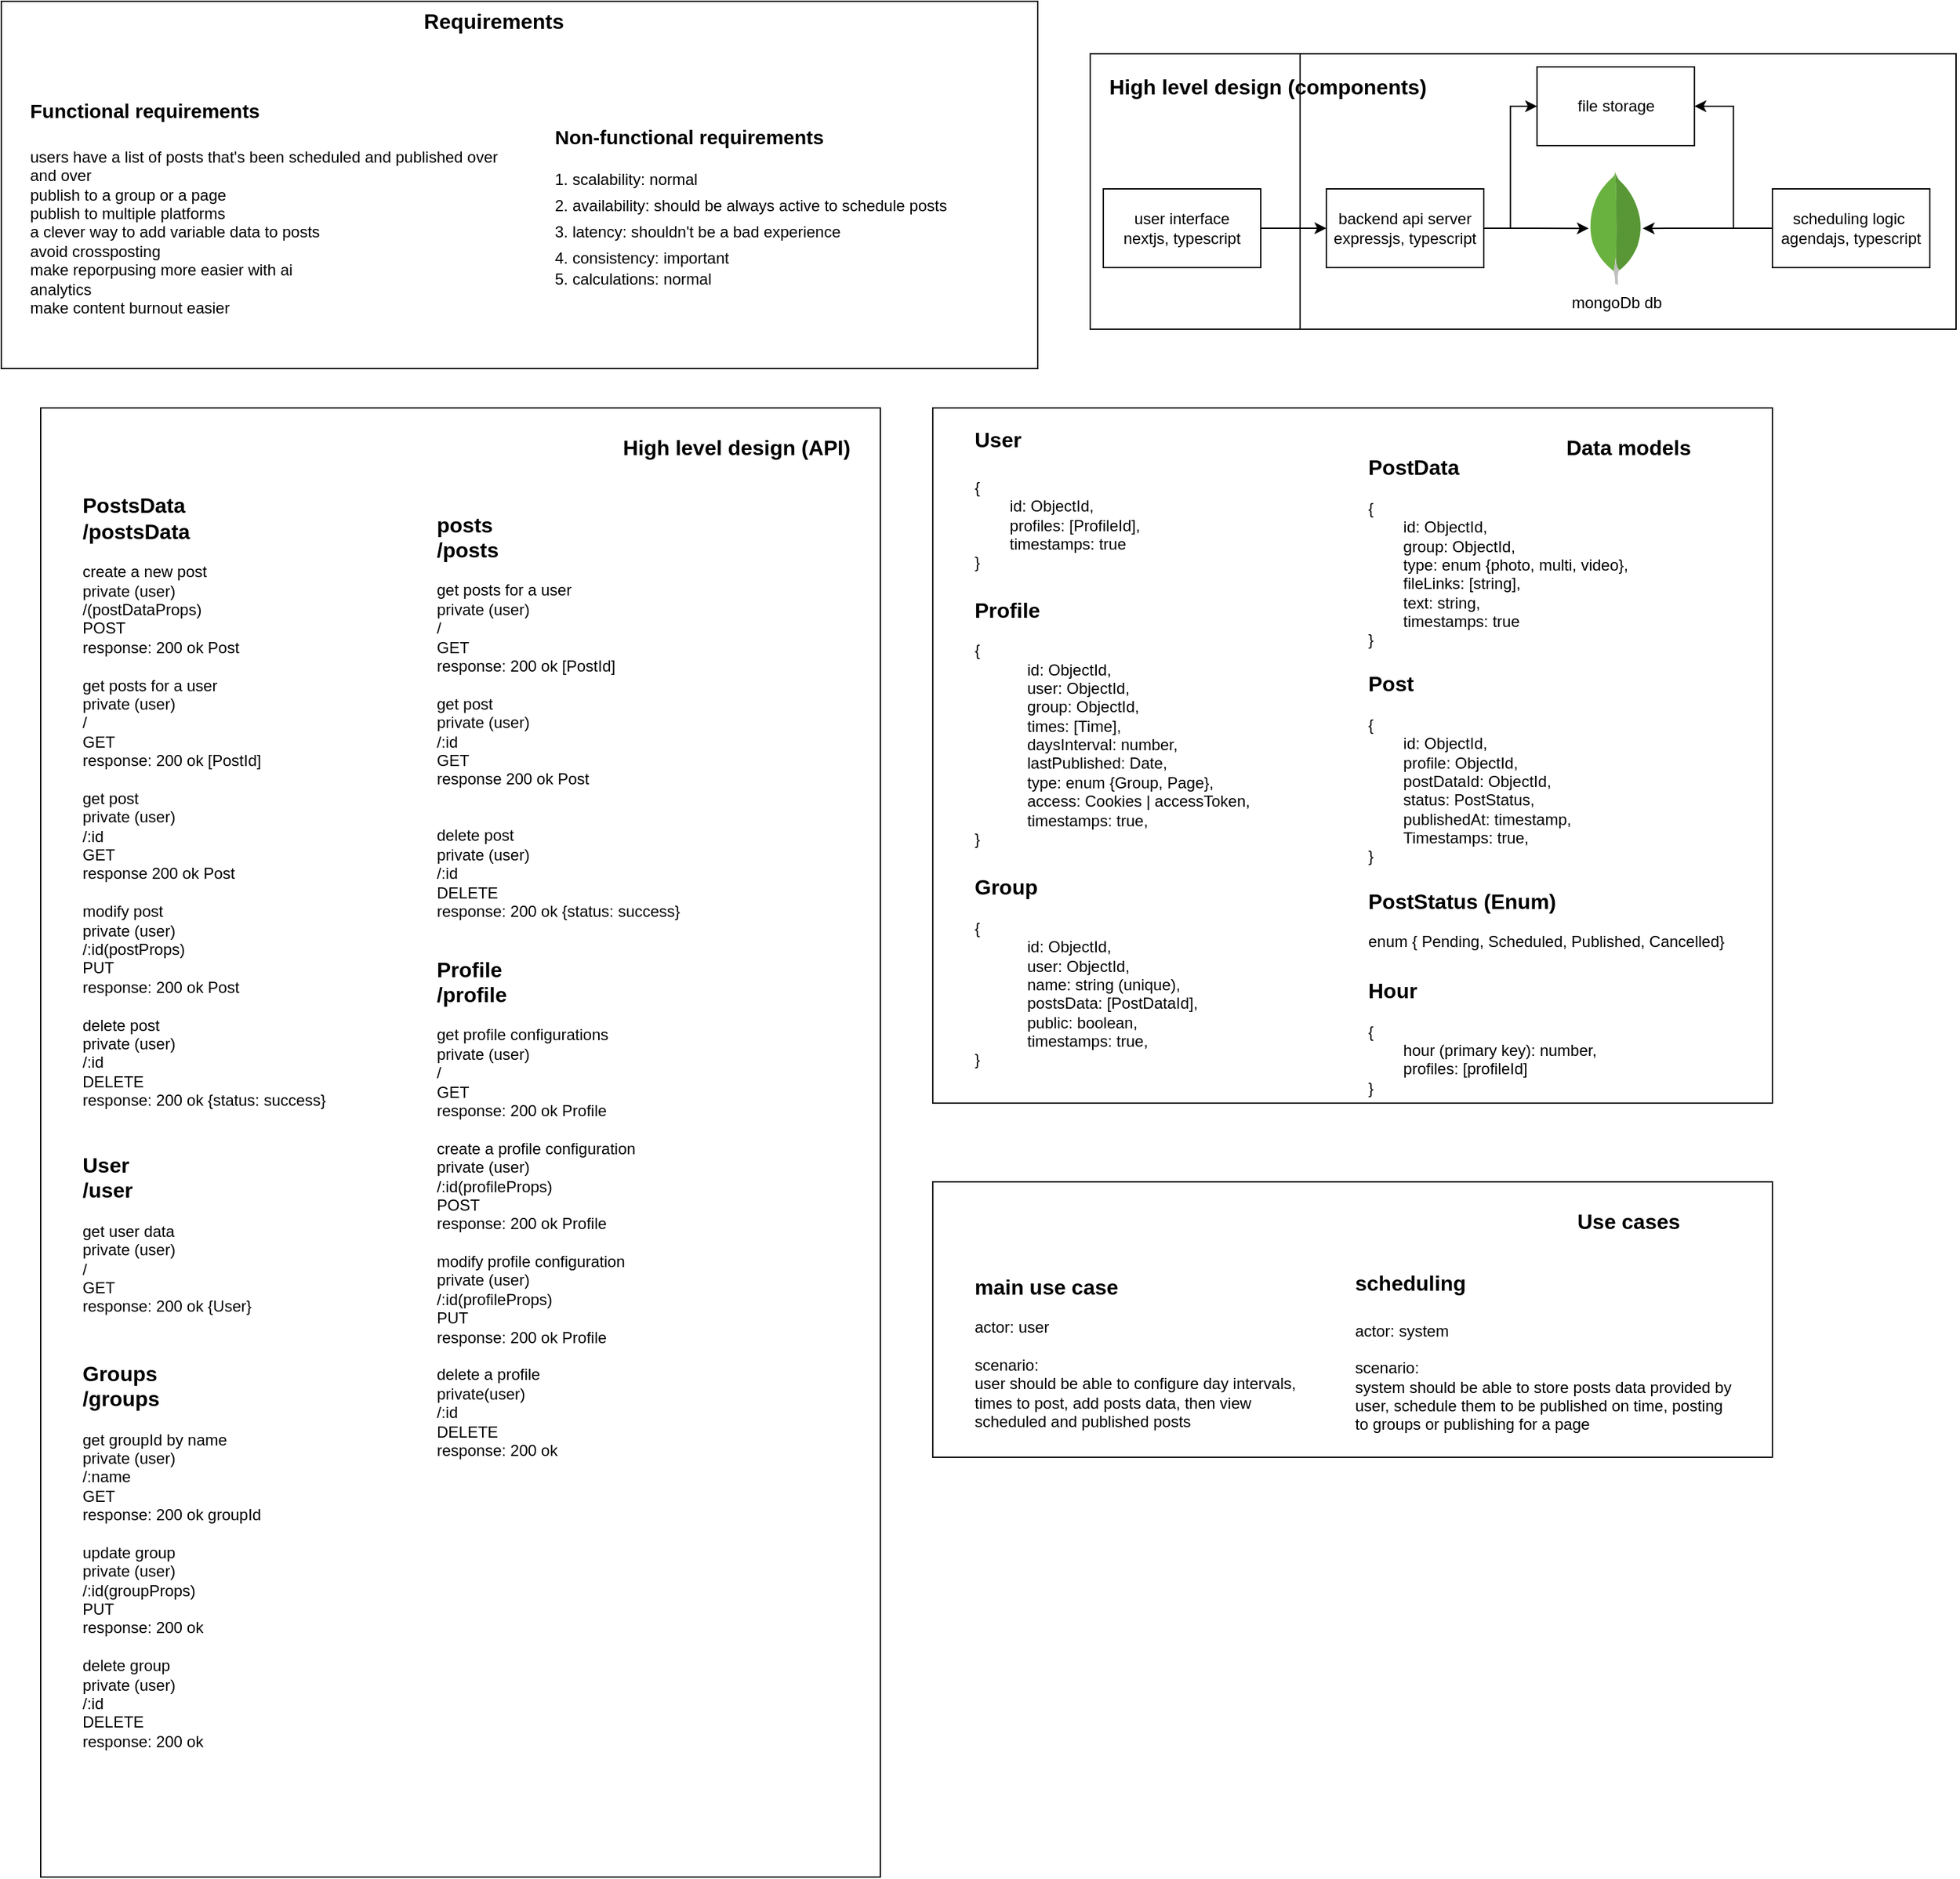 <mxfile version="26.0.15" pages="4">
  <diagram name="high-level" id="dyGFYiwu21GuJYuzSbeo">
    <mxGraphModel dx="955" dy="475" grid="1" gridSize="10" guides="1" tooltips="1" connect="1" arrows="1" fold="1" page="1" pageScale="1" pageWidth="850" pageHeight="1100" math="0" shadow="0">
      <root>
        <mxCell id="0" />
        <mxCell id="1" parent="0" />
        <mxCell id="Nc96AKdkwotpxMe6lG0i-1" value="" style="group" parent="1" vertex="1" connectable="0">
          <mxGeometry x="850" y="80" width="662" height="210" as="geometry" />
        </mxCell>
        <mxCell id="Nc96AKdkwotpxMe6lG0i-2" value="" style="whiteSpace=wrap;html=1;fontSize=11;" parent="Nc96AKdkwotpxMe6lG0i-1" vertex="1">
          <mxGeometry width="660" height="210" as="geometry" />
        </mxCell>
        <mxCell id="6oFidEdbezT0QK7CSQeC-1" value="" style="whiteSpace=wrap;html=1;fontSize=10;" parent="Nc96AKdkwotpxMe6lG0i-1" vertex="1">
          <mxGeometry x="160" width="500" height="210" as="geometry" />
        </mxCell>
        <mxCell id="Nc96AKdkwotpxMe6lG0i-3" style="edgeStyle=orthogonalEdgeStyle;rounded=0;orthogonalLoop=1;jettySize=auto;html=1;exitX=1;exitY=0.5;exitDx=0;exitDy=0;entryX=0;entryY=0.5;entryDx=0;entryDy=0;" parent="Nc96AKdkwotpxMe6lG0i-1" source="Nc96AKdkwotpxMe6lG0i-4" target="Nc96AKdkwotpxMe6lG0i-6" edge="1">
          <mxGeometry relative="1" as="geometry" />
        </mxCell>
        <mxCell id="Nc96AKdkwotpxMe6lG0i-4" value="user interface&lt;div&gt;nextjs, typescript&lt;/div&gt;" style="rounded=0;whiteSpace=wrap;html=1;" parent="Nc96AKdkwotpxMe6lG0i-1" vertex="1">
          <mxGeometry x="10" y="103" width="120" height="60" as="geometry" />
        </mxCell>
        <mxCell id="Nc96AKdkwotpxMe6lG0i-5" style="edgeStyle=orthogonalEdgeStyle;rounded=0;orthogonalLoop=1;jettySize=auto;html=1;exitX=1;exitY=0.5;exitDx=0;exitDy=0;" parent="Nc96AKdkwotpxMe6lG0i-1" source="Nc96AKdkwotpxMe6lG0i-6" target="Nc96AKdkwotpxMe6lG0i-7" edge="1">
          <mxGeometry relative="1" as="geometry" />
        </mxCell>
        <mxCell id="Nc96AKdkwotpxMe6lG0i-47" style="edgeStyle=orthogonalEdgeStyle;rounded=0;orthogonalLoop=1;jettySize=auto;html=1;exitX=1;exitY=0.5;exitDx=0;exitDy=0;entryX=0;entryY=0.5;entryDx=0;entryDy=0;" parent="Nc96AKdkwotpxMe6lG0i-1" source="Nc96AKdkwotpxMe6lG0i-6" target="Nc96AKdkwotpxMe6lG0i-46" edge="1">
          <mxGeometry relative="1" as="geometry" />
        </mxCell>
        <mxCell id="Nc96AKdkwotpxMe6lG0i-6" value="backend api server&lt;div&gt;expressjs, typescript&lt;/div&gt;" style="rounded=0;whiteSpace=wrap;html=1;" parent="Nc96AKdkwotpxMe6lG0i-1" vertex="1">
          <mxGeometry x="180" y="103" width="120" height="60" as="geometry" />
        </mxCell>
        <mxCell id="Nc96AKdkwotpxMe6lG0i-7" value="mongoDb db" style="dashed=0;outlineConnect=0;html=1;align=center;labelPosition=center;verticalLabelPosition=bottom;verticalAlign=top;shape=mxgraph.weblogos.mongodb" parent="Nc96AKdkwotpxMe6lG0i-1" vertex="1">
          <mxGeometry x="380" y="90" width="41.2" height="86.2" as="geometry" />
        </mxCell>
        <mxCell id="Nc96AKdkwotpxMe6lG0i-8" value="&lt;font style=&quot;font-size: 16px;&quot;&gt;&lt;b&gt;High level design (components)&lt;/b&gt;&lt;/font&gt;" style="text;html=1;align=center;verticalAlign=middle;resizable=0;points=[];autosize=1;strokeColor=none;fillColor=none;" parent="Nc96AKdkwotpxMe6lG0i-1" vertex="1">
          <mxGeometry y="10" width="270" height="30" as="geometry" />
        </mxCell>
        <mxCell id="Nc96AKdkwotpxMe6lG0i-45" style="edgeStyle=orthogonalEdgeStyle;rounded=0;orthogonalLoop=1;jettySize=auto;html=1;" parent="Nc96AKdkwotpxMe6lG0i-1" source="Nc96AKdkwotpxMe6lG0i-44" target="Nc96AKdkwotpxMe6lG0i-7" edge="1">
          <mxGeometry relative="1" as="geometry" />
        </mxCell>
        <mxCell id="Nc96AKdkwotpxMe6lG0i-48" style="edgeStyle=orthogonalEdgeStyle;rounded=0;orthogonalLoop=1;jettySize=auto;html=1;exitX=0;exitY=0.5;exitDx=0;exitDy=0;entryX=1;entryY=0.5;entryDx=0;entryDy=0;" parent="Nc96AKdkwotpxMe6lG0i-1" source="Nc96AKdkwotpxMe6lG0i-44" target="Nc96AKdkwotpxMe6lG0i-46" edge="1">
          <mxGeometry relative="1" as="geometry" />
        </mxCell>
        <mxCell id="Nc96AKdkwotpxMe6lG0i-44" value="&lt;div data--h-bstatus=&quot;0OBSERVED&quot;&gt;scheduling logic&amp;nbsp;&lt;/div&gt;&lt;div data--h-bstatus=&quot;0OBSERVED&quot;&gt;agendajs, typescript&lt;/div&gt;" style="rounded=0;whiteSpace=wrap;html=1;" parent="Nc96AKdkwotpxMe6lG0i-1" vertex="1">
          <mxGeometry x="520" y="103" width="120" height="60" as="geometry" />
        </mxCell>
        <mxCell id="Nc96AKdkwotpxMe6lG0i-46" value="file storage" style="rounded=0;whiteSpace=wrap;html=1;" parent="Nc96AKdkwotpxMe6lG0i-1" vertex="1">
          <mxGeometry x="340.6" y="10" width="120" height="60" as="geometry" />
        </mxCell>
        <mxCell id="Nc96AKdkwotpxMe6lG0i-9" value="" style="group" parent="1" vertex="1" connectable="0">
          <mxGeometry x="50" y="350" width="640" height="1120" as="geometry" />
        </mxCell>
        <mxCell id="Nc96AKdkwotpxMe6lG0i-10" value="" style="whiteSpace=wrap;html=1;fontSize=11;" parent="Nc96AKdkwotpxMe6lG0i-9" vertex="1">
          <mxGeometry width="640" height="1120" as="geometry" />
        </mxCell>
        <mxCell id="Nc96AKdkwotpxMe6lG0i-11" value="&lt;div data--h-bstatus=&quot;0OBSERVED&quot;&gt;&lt;span data--h-bstatus=&quot;0OBSERVED&quot; style=&quot;font-size: 16px;&quot;&gt;&lt;b data--h-bstatus=&quot;0OBSERVED&quot;&gt;PostsData&lt;/b&gt;&lt;/span&gt;&lt;/div&gt;&lt;font data--h-bstatus=&quot;0OBSERVED&quot; style=&quot;font-size: 16px;&quot;&gt;&lt;b data--h-bstatus=&quot;0OBSERVED&quot;&gt;/postsData&lt;/b&gt;&lt;/font&gt;&lt;div data--h-bstatus=&quot;0OBSERVED&quot;&gt;&lt;br data--h-bstatus=&quot;0OBSERVED&quot;&gt;&lt;/div&gt;&lt;div data--h-bstatus=&quot;0OBSERVED&quot;&gt;create a new post&lt;/div&gt;&lt;div data--h-bstatus=&quot;0OBSERVED&quot;&gt;private (user)&lt;/div&gt;&lt;div data--h-bstatus=&quot;0OBSERVED&quot;&gt;/(postDataProps)&lt;/div&gt;&lt;div data--h-bstatus=&quot;0OBSERVED&quot;&gt;POST&lt;/div&gt;&lt;div data--h-bstatus=&quot;0OBSERVED&quot;&gt;response: 200 ok Post&lt;/div&gt;&lt;div data--h-bstatus=&quot;0OBSERVED&quot;&gt;&lt;br data--h-bstatus=&quot;0OBSERVED&quot;&gt;&lt;/div&gt;&lt;div data--h-bstatus=&quot;0OBSERVED&quot;&gt;&lt;span data--h-bstatus=&quot;0OBSERVED&quot; style=&quot;background-color: transparent; color: light-dark(rgb(0, 0, 0), rgb(255, 255, 255));&quot;&gt;get posts for a user&lt;/span&gt;&lt;/div&gt;&lt;div data--h-bstatus=&quot;0OBSERVED&quot;&gt;&lt;span data--h-bstatus=&quot;0OBSERVED&quot; style=&quot;background-color: transparent; color: light-dark(rgb(0, 0, 0), rgb(255, 255, 255));&quot;&gt;private (user)&lt;/span&gt;&lt;/div&gt;&lt;div data--h-bstatus=&quot;0OBSERVED&quot;&gt;/&lt;/div&gt;&lt;div data--h-bstatus=&quot;0OBSERVED&quot;&gt;GET&lt;/div&gt;&lt;div data--h-bstatus=&quot;0OBSERVED&quot;&gt;response: 200 ok [PostId]&lt;/div&gt;&lt;div data--h-bstatus=&quot;0OBSERVED&quot;&gt;&lt;br data--h-bstatus=&quot;0OBSERVED&quot;&gt;&lt;/div&gt;&lt;div data--h-bstatus=&quot;0OBSERVED&quot;&gt;get post&lt;/div&gt;&lt;div data--h-bstatus=&quot;0OBSERVED&quot;&gt;private (user)&lt;/div&gt;&lt;div data--h-bstatus=&quot;0OBSERVED&quot;&gt;/:id&lt;/div&gt;&lt;div data--h-bstatus=&quot;0OBSERVED&quot;&gt;GET&lt;/div&gt;&lt;div data--h-bstatus=&quot;0OBSERVED&quot;&gt;response 200 ok Post&lt;/div&gt;&lt;div data--h-bstatus=&quot;0OBSERVED&quot;&gt;&lt;br data--h-bstatus=&quot;0OBSERVED&quot;&gt;&lt;/div&gt;&lt;div data--h-bstatus=&quot;0OBSERVED&quot;&gt;modify post&lt;/div&gt;&lt;div data--h-bstatus=&quot;0OBSERVED&quot;&gt;private (user)&lt;/div&gt;&lt;div data--h-bstatus=&quot;0OBSERVED&quot;&gt;/:id(postProps)&lt;/div&gt;&lt;div data--h-bstatus=&quot;0OBSERVED&quot;&gt;PUT&lt;/div&gt;&lt;div data--h-bstatus=&quot;0OBSERVED&quot;&gt;response: 200 ok Post&lt;/div&gt;&lt;div data--h-bstatus=&quot;0OBSERVED&quot;&gt;&lt;br data--h-bstatus=&quot;0OBSERVED&quot;&gt;&lt;/div&gt;&lt;div data--h-bstatus=&quot;0OBSERVED&quot;&gt;delete post&lt;/div&gt;&lt;div data--h-bstatus=&quot;0OBSERVED&quot;&gt;private (user)&lt;/div&gt;&lt;div data--h-bstatus=&quot;0OBSERVED&quot;&gt;/:id&lt;/div&gt;&lt;div data--h-bstatus=&quot;0OBSERVED&quot;&gt;DELETE&lt;/div&gt;&lt;div data--h-bstatus=&quot;0OBSERVED&quot;&gt;response: 200 ok {status: success}&lt;/div&gt;" style="text;html=1;align=left;verticalAlign=middle;resizable=0;points=[];autosize=1;strokeColor=none;fillColor=none;" parent="Nc96AKdkwotpxMe6lG0i-9" vertex="1">
          <mxGeometry x="30" y="60" width="210" height="480" as="geometry" />
        </mxCell>
        <mxCell id="Nc96AKdkwotpxMe6lG0i-13" value="&lt;font style=&quot;font-size: 16px;&quot;&gt;&lt;b&gt;High level design (API)&lt;/b&gt;&lt;/font&gt;" style="text;html=1;align=center;verticalAlign=middle;resizable=0;points=[];autosize=1;strokeColor=none;fillColor=none;" parent="Nc96AKdkwotpxMe6lG0i-9" vertex="1">
          <mxGeometry x="430" y="15" width="200" height="30" as="geometry" />
        </mxCell>
        <mxCell id="Nc96AKdkwotpxMe6lG0i-49" value="&lt;div data--h-bstatus=&quot;0OBSERVED&quot;&gt;&lt;span data--h-bstatus=&quot;0OBSERVED&quot; style=&quot;font-size: 16px;&quot;&gt;&lt;b data--h-bstatus=&quot;0OBSERVED&quot;&gt;Profile&lt;/b&gt;&lt;/span&gt;&lt;/div&gt;&lt;div data--h-bstatus=&quot;0OBSERVED&quot;&gt;&lt;b style=&quot;font-size: 16px; background-color: transparent; color: light-dark(rgb(0, 0, 0), rgb(255, 255, 255));&quot; data--h-bstatus=&quot;0OBSERVED&quot;&gt;/profile&lt;/b&gt;&lt;/div&gt;&lt;div data--h-bstatus=&quot;0OBSERVED&quot;&gt;&lt;br data--h-bstatus=&quot;0OBSERVED&quot;&gt;&lt;/div&gt;&lt;div data--h-bstatus=&quot;0OBSERVED&quot;&gt;get profile configurations&lt;/div&gt;&lt;div data--h-bstatus=&quot;0OBSERVED&quot;&gt;&lt;span data--h-bstatus=&quot;0OBSERVED&quot; style=&quot;background-color: transparent; color: light-dark(rgb(0, 0, 0), rgb(255, 255, 255));&quot;&gt;private (user)&lt;/span&gt;&lt;/div&gt;&lt;div data--h-bstatus=&quot;0OBSERVED&quot;&gt;/&lt;/div&gt;&lt;div data--h-bstatus=&quot;0OBSERVED&quot;&gt;GET&lt;/div&gt;&lt;div data--h-bstatus=&quot;0OBSERVED&quot;&gt;response: 200 ok Profile&lt;/div&gt;&lt;div data--h-bstatus=&quot;0OBSERVED&quot;&gt;&lt;br data--h-bstatus=&quot;0OBSERVED&quot;&gt;&lt;/div&gt;&lt;div data--h-bstatus=&quot;0OBSERVED&quot;&gt;create a profile configuration&lt;/div&gt;&lt;div data--h-bstatus=&quot;0OBSERVED&quot;&gt;private (user)&lt;/div&gt;&lt;div data--h-bstatus=&quot;0OBSERVED&quot;&gt;/:id(profileProps)&lt;/div&gt;&lt;div data--h-bstatus=&quot;0OBSERVED&quot;&gt;POST&lt;/div&gt;&lt;div data--h-bstatus=&quot;0OBSERVED&quot;&gt;response: 200 ok Profile&lt;/div&gt;&lt;div data--h-bstatus=&quot;0OBSERVED&quot;&gt;&lt;br data--h-bstatus=&quot;0OBSERVED&quot;&gt;&lt;/div&gt;&lt;div data--h-bstatus=&quot;0OBSERVED&quot;&gt;&lt;div data--h-bstatus=&quot;0OBSERVED&quot;&gt;modify profile configuration&lt;/div&gt;&lt;div data--h-bstatus=&quot;0OBSERVED&quot;&gt;private (user)&lt;/div&gt;&lt;div data--h-bstatus=&quot;0OBSERVED&quot;&gt;/:id(profileProps)&lt;/div&gt;&lt;div data--h-bstatus=&quot;0OBSERVED&quot;&gt;PUT&lt;/div&gt;&lt;div data--h-bstatus=&quot;0OBSERVED&quot;&gt;response: 200 ok Profile&lt;/div&gt;&lt;div data--h-bstatus=&quot;0OBSERVED&quot;&gt;&lt;br data--h-bstatus=&quot;0OBSERVED&quot;&gt;&lt;/div&gt;&lt;div data--h-bstatus=&quot;0OBSERVED&quot;&gt;delete a profile&lt;/div&gt;&lt;div data--h-bstatus=&quot;0OBSERVED&quot;&gt;private(user)&lt;/div&gt;&lt;div data--h-bstatus=&quot;0OBSERVED&quot;&gt;/:id&lt;/div&gt;&lt;div data--h-bstatus=&quot;0OBSERVED&quot;&gt;DELETE&lt;/div&gt;&lt;div data--h-bstatus=&quot;0OBSERVED&quot;&gt;response: 200 ok&lt;/div&gt;&lt;/div&gt;" style="text;html=1;align=left;verticalAlign=middle;resizable=0;points=[];autosize=1;strokeColor=none;fillColor=none;" parent="Nc96AKdkwotpxMe6lG0i-9" vertex="1">
          <mxGeometry x="300" y="410" width="170" height="400" as="geometry" />
        </mxCell>
        <mxCell id="Nc96AKdkwotpxMe6lG0i-50" value="&lt;div data--h-bstatus=&quot;0OBSERVED&quot;&gt;&lt;b style=&quot;background-color: transparent; color: light-dark(rgb(0, 0, 0), rgb(255, 255, 255)); font-size: 16px;&quot; data--h-bstatus=&quot;0OBSERVED&quot;&gt;User&lt;/b&gt;&lt;/div&gt;&lt;div data--h-bstatus=&quot;0OBSERVED&quot;&gt;&lt;b style=&quot;background-color: transparent; color: light-dark(rgb(0, 0, 0), rgb(255, 255, 255)); font-size: 16px;&quot; data--h-bstatus=&quot;0OBSERVED&quot;&gt;/user&lt;/b&gt;&lt;/div&gt;&lt;div data--h-bstatus=&quot;0OBSERVED&quot;&gt;&lt;br data--h-bstatus=&quot;0OBSERVED&quot;&gt;&lt;/div&gt;&lt;div data--h-bstatus=&quot;0OBSERVED&quot;&gt;get user data&lt;/div&gt;&lt;div data--h-bstatus=&quot;0OBSERVED&quot;&gt;&lt;span data--h-bstatus=&quot;0OBSERVED&quot; style=&quot;background-color: transparent; color: light-dark(rgb(0, 0, 0), rgb(255, 255, 255));&quot;&gt;private (user)&lt;/span&gt;&lt;/div&gt;&lt;div data--h-bstatus=&quot;0OBSERVED&quot;&gt;/&lt;/div&gt;&lt;div data--h-bstatus=&quot;0OBSERVED&quot;&gt;GET&lt;/div&gt;&lt;div data--h-bstatus=&quot;0OBSERVED&quot;&gt;response: 200 ok {User}&lt;/div&gt;" style="text;html=1;align=left;verticalAlign=middle;resizable=0;points=[];autosize=1;strokeColor=none;fillColor=none;" parent="Nc96AKdkwotpxMe6lG0i-9" vertex="1">
          <mxGeometry x="30" y="560" width="150" height="140" as="geometry" />
        </mxCell>
        <mxCell id="Nc96AKdkwotpxMe6lG0i-53" value="&lt;div data--h-bstatus=&quot;0OBSERVED&quot;&gt;&lt;span data--h-bstatus=&quot;0OBSERVED&quot; style=&quot;font-size: 16px;&quot;&gt;&lt;b data--h-bstatus=&quot;0OBSERVED&quot;&gt;posts&lt;/b&gt;&lt;/span&gt;&lt;/div&gt;&lt;font data--h-bstatus=&quot;0OBSERVED&quot; style=&quot;font-size: 16px;&quot;&gt;&lt;b data--h-bstatus=&quot;0OBSERVED&quot;&gt;/posts&lt;/b&gt;&lt;/font&gt;&lt;div data--h-bstatus=&quot;0OBSERVED&quot;&gt;&lt;br&gt;&lt;/div&gt;&lt;div data--h-bstatus=&quot;0OBSERVED&quot;&gt;&lt;span data--h-bstatus=&quot;0OBSERVED&quot; style=&quot;background-color: transparent; color: light-dark(rgb(0, 0, 0), rgb(255, 255, 255));&quot;&gt;get posts for a user&lt;/span&gt;&lt;/div&gt;&lt;div data--h-bstatus=&quot;0OBSERVED&quot;&gt;&lt;span data--h-bstatus=&quot;0OBSERVED&quot; style=&quot;background-color: transparent; color: light-dark(rgb(0, 0, 0), rgb(255, 255, 255));&quot;&gt;private (user)&lt;/span&gt;&lt;/div&gt;&lt;div data--h-bstatus=&quot;0OBSERVED&quot;&gt;/&lt;/div&gt;&lt;div data--h-bstatus=&quot;0OBSERVED&quot;&gt;GET&lt;/div&gt;&lt;div data--h-bstatus=&quot;0OBSERVED&quot;&gt;response: 200 ok [PostId]&lt;/div&gt;&lt;div data--h-bstatus=&quot;0OBSERVED&quot;&gt;&lt;br data--h-bstatus=&quot;0OBSERVED&quot;&gt;&lt;/div&gt;&lt;div data--h-bstatus=&quot;0OBSERVED&quot;&gt;get post&lt;/div&gt;&lt;div data--h-bstatus=&quot;0OBSERVED&quot;&gt;private (user)&lt;/div&gt;&lt;div data--h-bstatus=&quot;0OBSERVED&quot;&gt;/:id&lt;/div&gt;&lt;div data--h-bstatus=&quot;0OBSERVED&quot;&gt;GET&lt;/div&gt;&lt;div data--h-bstatus=&quot;0OBSERVED&quot;&gt;response 200 ok Post&lt;/div&gt;&lt;div data--h-bstatus=&quot;0OBSERVED&quot;&gt;&lt;br&gt;&lt;/div&gt;&lt;div data--h-bstatus=&quot;0OBSERVED&quot;&gt;&lt;br data--h-bstatus=&quot;0OBSERVED&quot;&gt;&lt;/div&gt;&lt;div data--h-bstatus=&quot;0OBSERVED&quot;&gt;delete post&lt;/div&gt;&lt;div data--h-bstatus=&quot;0OBSERVED&quot;&gt;private (user)&lt;/div&gt;&lt;div data--h-bstatus=&quot;0OBSERVED&quot;&gt;/:id&lt;/div&gt;&lt;div data--h-bstatus=&quot;0OBSERVED&quot;&gt;DELETE&lt;/div&gt;&lt;div data--h-bstatus=&quot;0OBSERVED&quot;&gt;response: 200 ok {status: success}&lt;/div&gt;" style="text;html=1;align=left;verticalAlign=middle;resizable=0;points=[];autosize=1;strokeColor=none;fillColor=none;" parent="Nc96AKdkwotpxMe6lG0i-9" vertex="1">
          <mxGeometry x="300" y="70" width="210" height="330" as="geometry" />
        </mxCell>
        <mxCell id="jAhRFScy9EEFoIOksLYV-3" value="&lt;div data--h-bstatus=&quot;0OBSERVED&quot;&gt;&lt;span data--h-bstatus=&quot;0OBSERVED&quot; style=&quot;font-size: 16px;&quot;&gt;&lt;b data--h-bstatus=&quot;0OBSERVED&quot;&gt;Groups&lt;/b&gt;&lt;/span&gt;&lt;/div&gt;&lt;div data--h-bstatus=&quot;0OBSERVED&quot;&gt;&lt;b style=&quot;background-color: transparent; color: light-dark(rgb(0, 0, 0), rgb(255, 255, 255)); font-size: 16px;&quot; data--h-bstatus=&quot;0OBSERVED&quot;&gt;/groups&lt;/b&gt;&lt;/div&gt;&lt;div data--h-bstatus=&quot;0OBSERVED&quot;&gt;&lt;br data--h-bstatus=&quot;0OBSERVED&quot;&gt;&lt;/div&gt;&lt;div data--h-bstatus=&quot;0OBSERVED&quot;&gt;&lt;span data--h-bstatus=&quot;0OBSERVED&quot; style=&quot;background-color: transparent; color: light-dark(rgb(0, 0, 0), rgb(255, 255, 255));&quot;&gt;get groupId by name&lt;/span&gt;&lt;/div&gt;&lt;div data--h-bstatus=&quot;0OBSERVED&quot;&gt;&lt;span data--h-bstatus=&quot;0OBSERVED&quot; style=&quot;background-color: transparent; color: light-dark(rgb(0, 0, 0), rgb(255, 255, 255));&quot;&gt;private (user)&lt;/span&gt;&lt;/div&gt;&lt;div data--h-bstatus=&quot;0OBSERVED&quot;&gt;/:name&lt;/div&gt;&lt;div data--h-bstatus=&quot;0OBSERVED&quot;&gt;GET&lt;/div&gt;&lt;div data--h-bstatus=&quot;0OBSERVED&quot;&gt;response: 200 ok groupId&lt;/div&gt;&lt;div data--h-bstatus=&quot;0OBSERVED&quot;&gt;&lt;br data--h-bstatus=&quot;0OBSERVED&quot;&gt;&lt;/div&gt;&lt;div data--h-bstatus=&quot;0OBSERVED&quot;&gt;update group&lt;/div&gt;&lt;div data--h-bstatus=&quot;0OBSERVED&quot;&gt;private (user)&lt;/div&gt;&lt;div data--h-bstatus=&quot;0OBSERVED&quot;&gt;/:id(groupProps)&lt;/div&gt;&lt;div data--h-bstatus=&quot;0OBSERVED&quot;&gt;PUT&lt;/div&gt;&lt;div data--h-bstatus=&quot;0OBSERVED&quot;&gt;response: 200 ok&lt;/div&gt;&lt;div data--h-bstatus=&quot;0OBSERVED&quot;&gt;&lt;br data--h-bstatus=&quot;0OBSERVED&quot;&gt;&lt;/div&gt;&lt;div data--h-bstatus=&quot;0OBSERVED&quot;&gt;delete group&lt;/div&gt;&lt;div data--h-bstatus=&quot;0OBSERVED&quot;&gt;private (user)&lt;/div&gt;&lt;div data--h-bstatus=&quot;0OBSERVED&quot;&gt;/:id&lt;/div&gt;&lt;div data--h-bstatus=&quot;0OBSERVED&quot;&gt;DELETE&lt;/div&gt;&lt;div data--h-bstatus=&quot;0OBSERVED&quot;&gt;response: 200 ok&lt;/div&gt;" style="text;html=1;align=left;verticalAlign=middle;resizable=0;points=[];autosize=1;strokeColor=none;fillColor=none;" parent="Nc96AKdkwotpxMe6lG0i-9" vertex="1">
          <mxGeometry x="30" y="720" width="160" height="310" as="geometry" />
        </mxCell>
        <mxCell id="Nc96AKdkwotpxMe6lG0i-18" value="" style="group" parent="1" vertex="1" connectable="0">
          <mxGeometry x="20" y="40" width="790" height="290" as="geometry" />
        </mxCell>
        <mxCell id="Nc96AKdkwotpxMe6lG0i-19" value="" style="whiteSpace=wrap;html=1;fontSize=11;" parent="Nc96AKdkwotpxMe6lG0i-18" vertex="1">
          <mxGeometry width="790" height="280" as="geometry" />
        </mxCell>
        <mxCell id="Nc96AKdkwotpxMe6lG0i-20" value="&lt;h1 data--h-bstatus=&quot;0OBSERVED&quot; style=&quot;margin-top: 0px;&quot;&gt;&lt;span data--h-bstatus=&quot;0OBSERVED&quot; style=&quot;background-color: transparent; color: light-dark(rgb(0, 0, 0), rgb(255, 255, 255));&quot;&gt;&lt;font data--h-bstatus=&quot;0OBSERVED&quot; style=&quot;font-size: 15px;&quot;&gt;Functional requirements&lt;/font&gt;&lt;/span&gt;&lt;/h1&gt;&lt;div data--h-bstatus=&quot;0OBSERVED&quot;&gt;&lt;span data--h-bstatus=&quot;0OBSERVED&quot; style=&quot;font-size: 12px; font-weight: 400; background-color: transparent; color: light-dark(rgb(0, 0, 0), rgb(255, 255, 255)); line-height: 100%;&quot;&gt;users have a list of posts that&#39;s been scheduled and published over and over&lt;/span&gt;&lt;/div&gt;&lt;div data--h-bstatus=&quot;0OBSERVED&quot;&gt;&lt;span data--h-bstatus=&quot;0OBSERVED&quot; style=&quot;font-size: 12px; font-weight: 400; background-color: transparent; color: light-dark(rgb(0, 0, 0), rgb(255, 255, 255)); line-height: 100%;&quot;&gt;publish to a group or a page&lt;/span&gt;&lt;/div&gt;&lt;div data--h-bstatus=&quot;0OBSERVED&quot;&gt;&lt;span data--h-bstatus=&quot;0OBSERVED&quot; style=&quot;background-color: transparent; color: light-dark(rgb(0, 0, 0), rgb(255, 255, 255));&quot;&gt;publish to multiple platforms&lt;/span&gt;&lt;/div&gt;&lt;div data--h-bstatus=&quot;0OBSERVED&quot;&gt;a clever way to add variable data to posts&lt;/div&gt;&lt;div data--h-bstatus=&quot;0OBSERVED&quot;&gt;avoid crossposting&lt;/div&gt;&lt;div data--h-bstatus=&quot;0OBSERVED&quot;&gt;make reporpusing more easier with ai&lt;/div&gt;&lt;div data--h-bstatus=&quot;0OBSERVED&quot;&gt;analytics&lt;/div&gt;&lt;div data--h-bstatus=&quot;0OBSERVED&quot;&gt;make content burnout easier&lt;/div&gt;" style="text;html=1;whiteSpace=wrap;overflow=hidden;rounded=0;" parent="Nc96AKdkwotpxMe6lG0i-18" vertex="1">
          <mxGeometry x="20" y="60" width="370" height="190" as="geometry" />
        </mxCell>
        <mxCell id="Nc96AKdkwotpxMe6lG0i-21" value="&lt;h1 data--h-bstatus=&quot;0OBSERVED&quot; style=&quot;margin-top: 0px;&quot;&gt;&lt;span data--h-bstatus=&quot;0OBSERVED&quot; style=&quot;background-color: transparent; color: light-dark(rgb(0, 0, 0), rgb(255, 255, 255));&quot;&gt;&lt;font data--h-bstatus=&quot;0OBSERVED&quot; style=&quot;font-size: 15px;&quot;&gt;Non-functional requirements&lt;/font&gt;&lt;/span&gt;&lt;/h1&gt;&lt;h1 data--h-bstatus=&quot;0OBSERVED&quot; style=&quot;margin-top: 0px; line-height: 0%;&quot;&gt;&lt;span data--h-bstatus=&quot;0OBSERVED&quot; style=&quot;font-size: 12px; font-weight: 400;&quot;&gt;1. scalability: normal&lt;/span&gt;&lt;/h1&gt;&lt;h1 data--h-bstatus=&quot;0OBSERVED&quot; style=&quot;margin-top: 0px; line-height: 0%;&quot;&gt;&lt;span data--h-bstatus=&quot;0OBSERVED&quot; style=&quot;background-color: transparent; color: light-dark(rgb(0, 0, 0), rgb(255, 255, 255)); font-size: 12px; font-weight: 400;&quot;&gt;2. availability: should be always active to schedule posts&lt;/span&gt;&lt;/h1&gt;&lt;h1 data--h-bstatus=&quot;0OBSERVED&quot; style=&quot;margin-top: 0px; line-height: 0%;&quot;&gt;&lt;span data--h-bstatus=&quot;0OBSERVED&quot; style=&quot;background-color: transparent; color: light-dark(rgb(0, 0, 0), rgb(255, 255, 255)); font-size: 12px; font-weight: 400;&quot;&gt;3. latency: shouldn&#39;t be a bad experience&lt;/span&gt;&lt;/h1&gt;&lt;h1 data--h-bstatus=&quot;0OBSERVED&quot; style=&quot;margin-top: 0px; line-height: 0%;&quot;&gt;&lt;span data--h-bstatus=&quot;0OBSERVED&quot; style=&quot;background-color: transparent; color: light-dark(rgb(0, 0, 0), rgb(255, 255, 255)); font-size: 12px; font-weight: normal;&quot;&gt;4. consistency: important&lt;/span&gt;&lt;/h1&gt;&lt;div data--h-bstatus=&quot;0OBSERVED&quot; style=&quot;line-height: 0%;&quot;&gt;&lt;span data--h-bstatus=&quot;0OBSERVED&quot; style=&quot;background-color: transparent; color: light-dark(rgb(0, 0, 0), rgb(255, 255, 255));&quot;&gt;5. calculations: normal&lt;/span&gt;&lt;/div&gt;" style="text;html=1;whiteSpace=wrap;overflow=hidden;rounded=0;" parent="Nc96AKdkwotpxMe6lG0i-18" vertex="1">
          <mxGeometry x="420" y="80" width="350" height="150" as="geometry" />
        </mxCell>
        <mxCell id="Nc96AKdkwotpxMe6lG0i-22" value="&lt;font style=&quot;font-size: 16px;&quot;&gt;&lt;b&gt;Requirements&lt;/b&gt;&lt;/font&gt;" style="text;html=1;align=center;verticalAlign=middle;resizable=0;points=[];autosize=1;strokeColor=none;fillColor=none;" parent="Nc96AKdkwotpxMe6lG0i-18" vertex="1">
          <mxGeometry x="310" width="130" height="30" as="geometry" />
        </mxCell>
        <mxCell id="Nc96AKdkwotpxMe6lG0i-36" value="" style="group" parent="1" vertex="1" connectable="0">
          <mxGeometry x="730" y="940" width="640" height="214" as="geometry" />
        </mxCell>
        <mxCell id="Nc96AKdkwotpxMe6lG0i-37" value="" style="whiteSpace=wrap;html=1;fontSize=11;" parent="Nc96AKdkwotpxMe6lG0i-36" vertex="1">
          <mxGeometry width="640" height="210" as="geometry" />
        </mxCell>
        <mxCell id="Nc96AKdkwotpxMe6lG0i-38" value="&lt;div data--h-bstatus=&quot;0OBSERVED&quot;&gt;&lt;b data--h-bstatus=&quot;0OBSERVED&quot; style=&quot;font-size: 16px; background-color: transparent; color: light-dark(rgb(0, 0, 0), rgb(255, 255, 255));&quot;&gt;main use case&lt;/b&gt;&lt;/div&gt;&lt;div data--h-bstatus=&quot;0OBSERVED&quot;&gt;&lt;br data--h-bstatus=&quot;0OBSERVED&quot;&gt;&lt;/div&gt;&lt;div data--h-bstatus=&quot;0OBSERVED&quot;&gt;actor: user&lt;/div&gt;&lt;div data--h-bstatus=&quot;0OBSERVED&quot;&gt;&lt;br data--h-bstatus=&quot;0OBSERVED&quot;&gt;&lt;/div&gt;&lt;div data--h-bstatus=&quot;0OBSERVED&quot;&gt;scenario:&lt;/div&gt;&lt;div data--h-bstatus=&quot;0OBSERVED&quot;&gt;user should be able to configure day intervals,&lt;/div&gt;&lt;div data--h-bstatus=&quot;0OBSERVED&quot;&gt;times&amp;nbsp;&lt;span data--h-bstatus=&quot;0OBSERVED&quot; style=&quot;background-color: transparent; color: light-dark(rgb(0, 0, 0), rgb(255, 255, 255));&quot;&gt;to post, add posts data, then view&amp;nbsp;&lt;/span&gt;&lt;/div&gt;&lt;div data--h-bstatus=&quot;0OBSERVED&quot;&gt;&lt;span data--h-bstatus=&quot;0OBSERVED&quot; style=&quot;background-color: transparent; color: light-dark(rgb(0, 0, 0), rgb(255, 255, 255));&quot;&gt;scheduled and&amp;nbsp;&lt;/span&gt;&lt;span data--h-bstatus=&quot;0OBSERVED&quot; style=&quot;background-color: transparent; color: light-dark(rgb(0, 0, 0), rgb(255, 255, 255));&quot;&gt;published posts&lt;/span&gt;&lt;/div&gt;" style="text;html=1;align=left;verticalAlign=middle;resizable=0;points=[];autosize=1;strokeColor=none;fillColor=none;" parent="Nc96AKdkwotpxMe6lG0i-36" vertex="1">
          <mxGeometry x="30" y="65" width="270" height="130" as="geometry" />
        </mxCell>
        <mxCell id="Nc96AKdkwotpxMe6lG0i-39" value="&lt;font style=&quot;font-size: 16px;&quot;&gt;&lt;b&gt;Use cases&lt;/b&gt;&lt;/font&gt;" style="text;html=1;align=center;verticalAlign=middle;resizable=0;points=[];autosize=1;strokeColor=none;fillColor=none;" parent="Nc96AKdkwotpxMe6lG0i-36" vertex="1">
          <mxGeometry x="480" y="15" width="100" height="30" as="geometry" />
        </mxCell>
        <mxCell id="H-i4VCKOyVgDC0gI0cPH-2" value="&lt;div data--h-bstatus=&quot;0OBSERVED&quot;&gt;&lt;span data--h-bstatus=&quot;0OBSERVED&quot; style=&quot;font-size: 16px;&quot;&gt;&lt;b data--h-bstatus=&quot;0OBSERVED&quot;&gt;scheduling&lt;/b&gt;&lt;/span&gt;&lt;/div&gt;&lt;div data--h-bstatus=&quot;0OBSERVED&quot;&gt;&lt;span data--h-bstatus=&quot;0OBSERVED&quot; style=&quot;font-size: 16px;&quot;&gt;&lt;b data--h-bstatus=&quot;0OBSERVED&quot;&gt;&lt;br data--h-bstatus=&quot;0OBSERVED&quot;&gt;&lt;/b&gt;&lt;/span&gt;&lt;/div&gt;&lt;div data--h-bstatus=&quot;0OBSERVED&quot;&gt;actor: system&lt;/div&gt;&lt;div data--h-bstatus=&quot;0OBSERVED&quot;&gt;&lt;br data--h-bstatus=&quot;0OBSERVED&quot;&gt;&lt;/div&gt;&lt;div data--h-bstatus=&quot;0OBSERVED&quot;&gt;scenario:&lt;/div&gt;&lt;div data--h-bstatus=&quot;0OBSERVED&quot;&gt;system should be able to store posts data provided by&lt;/div&gt;&lt;div data--h-bstatus=&quot;0OBSERVED&quot;&gt;user, schedule them to be published on time, posting&lt;/div&gt;&lt;div data--h-bstatus=&quot;0OBSERVED&quot;&gt;to groups or publishing for a page&lt;/div&gt;" style="text;html=1;align=left;verticalAlign=middle;resizable=0;points=[];autosize=1;strokeColor=none;fillColor=none;" parent="Nc96AKdkwotpxMe6lG0i-36" vertex="1">
          <mxGeometry x="320" y="60" width="310" height="140" as="geometry" />
        </mxCell>
        <mxCell id="H-i4VCKOyVgDC0gI0cPH-1" value="" style="group" parent="1" vertex="1" connectable="0">
          <mxGeometry x="730" y="350" width="640" height="560" as="geometry" />
        </mxCell>
        <mxCell id="Nc96AKdkwotpxMe6lG0i-23" value="" style="whiteSpace=wrap;html=1;fontSize=11;" parent="H-i4VCKOyVgDC0gI0cPH-1" vertex="1">
          <mxGeometry width="640" height="530" as="geometry" />
        </mxCell>
        <mxCell id="Nc96AKdkwotpxMe6lG0i-24" value="&lt;div data--h-bstatus=&quot;0OBSERVED&quot;&gt;&lt;b data--h-bstatus=&quot;0OBSERVED&quot; style=&quot;font-size: 16px; background-color: transparent; color: light-dark(rgb(0, 0, 0), rgb(255, 255, 255));&quot;&gt;Profile&lt;/b&gt;&lt;/div&gt;&lt;div data--h-bstatus=&quot;0OBSERVED&quot;&gt;&lt;br data--h-bstatus=&quot;0OBSERVED&quot;&gt;&lt;/div&gt;&lt;div data--h-bstatus=&quot;0OBSERVED&quot;&gt;{&lt;/div&gt;&lt;blockquote data--h-bstatus=&quot;0OBSERVED&quot; style=&quot;margin: 0 0 0 40px; border: none; padding: 0px;&quot;&gt;&lt;div data--h-bstatus=&quot;0OBSERVED&quot;&gt;id: ObjectId,&lt;/div&gt;&lt;div data--h-bstatus=&quot;0OBSERVED&quot;&gt;user: ObjectId,&lt;/div&gt;&lt;div data--h-bstatus=&quot;0OBSERVED&quot;&gt;&lt;span style=&quot;background-color: transparent; color: light-dark(rgb(0, 0, 0), rgb(255, 255, 255));&quot;&gt;group: ObjectId,&lt;/span&gt;&lt;/div&gt;&lt;div data--h-bstatus=&quot;0OBSERVED&quot;&gt;times: [Time],&lt;/div&gt;&lt;div data--h-bstatus=&quot;0OBSERVED&quot;&gt;daysInterval: number,&lt;/div&gt;&lt;div data--h-bstatus=&quot;0OBSERVED&quot;&gt;&lt;span style=&quot;background-color: transparent; color: light-dark(rgb(0, 0, 0), rgb(255, 255, 255));&quot;&gt;lastPublished: Date,&lt;/span&gt;&lt;/div&gt;&lt;div data--h-bstatus=&quot;0OBSERVED&quot;&gt;type: enum {Group, Page},&lt;/div&gt;&lt;div data--h-bstatus=&quot;0OBSERVED&quot;&gt;access: Cookies | accessToken,&lt;/div&gt;&lt;div data--h-bstatus=&quot;0OBSERVED&quot;&gt;timestamps: true,&lt;/div&gt;&lt;/blockquote&gt;&lt;div data--h-bstatus=&quot;0OBSERVED&quot;&gt;&lt;span data--h-bstatus=&quot;0OBSERVED&quot; style=&quot;background-color: transparent; color: light-dark(rgb(0, 0, 0), rgb(255, 255, 255));&quot;&gt;}&lt;/span&gt;&lt;/div&gt;" style="text;html=1;align=left;verticalAlign=middle;resizable=0;points=[];autosize=1;strokeColor=none;fillColor=none;" parent="H-i4VCKOyVgDC0gI0cPH-1" vertex="1">
          <mxGeometry x="30" y="135" width="230" height="210" as="geometry" />
        </mxCell>
        <mxCell id="Nc96AKdkwotpxMe6lG0i-25" value="&lt;div data--h-bstatus=&quot;0OBSERVED&quot;&gt;&lt;b data--h-bstatus=&quot;0OBSERVED&quot; style=&quot;font-size: 16px; background-color: transparent; color: light-dark(rgb(0, 0, 0), rgb(255, 255, 255));&quot;&gt;PostData&lt;/b&gt;&lt;/div&gt;&lt;div data--h-bstatus=&quot;0OBSERVED&quot;&gt;&lt;br data--h-bstatus=&quot;0OBSERVED&quot;&gt;&lt;/div&gt;&lt;div data--h-bstatus=&quot;0OBSERVED&quot;&gt;{&lt;/div&gt;&lt;div data--h-bstatus=&quot;0OBSERVED&quot;&gt;&lt;span data--h-bstatus=&quot;0OBSERVED&quot; style=&quot;white-space: pre;&quot;&gt;&#x9;&lt;/span&gt;id: ObjectId,&lt;/div&gt;&lt;div data--h-bstatus=&quot;0OBSERVED&quot;&gt;&lt;span style=&quot;white-space: pre;&quot;&gt;&#x9;&lt;/span&gt;group: ObjectId,&lt;br&gt;&lt;/div&gt;&lt;div data--h-bstatus=&quot;0OBSERVED&quot;&gt;&lt;span data--h-bstatus=&quot;0OBSERVED&quot; style=&quot;white-space: pre;&quot;&gt;&lt;span data--h-bstatus=&quot;0OBSERVED&quot; style=&quot;white-space: pre;&quot;&gt;&#x9;&lt;/span&gt;type: enum {photo, multi, video},&lt;/span&gt;&lt;/div&gt;&lt;div data--h-bstatus=&quot;0OBSERVED&quot;&gt;&lt;span data--h-bstatus=&quot;0OBSERVED&quot; style=&quot;white-space: pre;&quot;&gt;&lt;span data--h-bstatus=&quot;0OBSERVED&quot; style=&quot;white-space: pre;&quot;&gt;&#x9;&lt;/span&gt;fileLinks: [string],&lt;/span&gt;&lt;/div&gt;&lt;div data--h-bstatus=&quot;0OBSERVED&quot;&gt;&lt;span data--h-bstatus=&quot;0OBSERVED&quot; style=&quot;white-space: pre;&quot;&gt;&lt;span data--h-bstatus=&quot;0OBSERVED&quot; style=&quot;white-space: pre;&quot;&gt;&#x9;&lt;/span&gt;text: string,&lt;/span&gt;&lt;/div&gt;&lt;div data--h-bstatus=&quot;0OBSERVED&quot;&gt;&lt;span style=&quot;background-color: transparent; color: light-dark(rgb(0, 0, 0), rgb(255, 255, 255)); white-space-collapse: preserve;&quot; data--h-bstatus=&quot;0OBSERVED&quot;&gt;&lt;span data--h-bstatus=&quot;0OBSERVED&quot; style=&quot;white-space: pre;&quot;&gt;&#x9;&lt;/span&gt;timestamps: true&lt;/span&gt;&lt;/div&gt;&lt;div data--h-bstatus=&quot;0OBSERVED&quot;&gt;}&lt;/div&gt;" style="text;html=1;align=left;verticalAlign=middle;resizable=0;points=[];autosize=1;strokeColor=none;fillColor=none;" parent="H-i4VCKOyVgDC0gI0cPH-1" vertex="1">
          <mxGeometry x="330" y="30" width="220" height="160" as="geometry" />
        </mxCell>
        <mxCell id="Nc96AKdkwotpxMe6lG0i-27" value="&lt;font style=&quot;font-size: 16px;&quot;&gt;&lt;b&gt;Data models&lt;/b&gt;&lt;/font&gt;" style="text;html=1;align=center;verticalAlign=middle;resizable=0;points=[];autosize=1;strokeColor=none;fillColor=none;" parent="H-i4VCKOyVgDC0gI0cPH-1" vertex="1">
          <mxGeometry x="470" y="15" width="120" height="30" as="geometry" />
        </mxCell>
        <mxCell id="Nc96AKdkwotpxMe6lG0i-51" value="&lt;div data--h-bstatus=&quot;0OBSERVED&quot;&gt;&lt;span data--h-bstatus=&quot;0OBSERVED&quot; style=&quot;font-size: 16px;&quot;&gt;&lt;b data--h-bstatus=&quot;0OBSERVED&quot;&gt;Post&lt;/b&gt;&lt;/span&gt;&lt;/div&gt;&lt;div data--h-bstatus=&quot;0OBSERVED&quot;&gt;&lt;br data--h-bstatus=&quot;0OBSERVED&quot;&gt;&lt;/div&gt;&lt;div data--h-bstatus=&quot;0OBSERVED&quot;&gt;{&lt;/div&gt;&lt;div data--h-bstatus=&quot;0OBSERVED&quot;&gt;&lt;span data--h-bstatus=&quot;0OBSERVED&quot; style=&quot;white-space: pre;&quot;&gt;&#x9;&lt;/span&gt;id: ObjectId,&lt;/div&gt;&lt;div data--h-bstatus=&quot;0OBSERVED&quot;&gt;&lt;span style=&quot;white-space: pre;&quot;&gt;&#x9;&lt;/span&gt;profile: ObjectId,&lt;br&gt;&lt;/div&gt;&lt;div data--h-bstatus=&quot;0OBSERVED&quot;&gt;&lt;span data--h-bstatus=&quot;0OBSERVED&quot; style=&quot;white-space: pre;&quot;&gt;&#x9;&lt;/span&gt;postDataId: ObjectId,&lt;br data--h-bstatus=&quot;0OBSERVED&quot;&gt;&lt;/div&gt;&lt;div data--h-bstatus=&quot;0OBSERVED&quot;&gt;&lt;span data--h-bstatus=&quot;0OBSERVED&quot; style=&quot;white-space: pre;&quot;&gt;&#x9;&lt;/span&gt;status: PostStatus,&lt;/div&gt;&lt;div data--h-bstatus=&quot;0OBSERVED&quot;&gt;&lt;span data--h-bstatus=&quot;0OBSERVED&quot; style=&quot;white-space: pre;&quot;&gt;&#x9;&lt;/span&gt;publishedAt: timestamp,&lt;br data--h-bstatus=&quot;0OBSERVED&quot;&gt;&lt;/div&gt;&lt;div data--h-bstatus=&quot;0OBSERVED&quot;&gt;&lt;span style=&quot;background-color: transparent; color: light-dark(rgb(0, 0, 0), rgb(255, 255, 255)); white-space-collapse: preserve;&quot; data--h-bstatus=&quot;0OBSERVED&quot;&gt;&lt;span data--h-bstatus=&quot;0OBSERVED&quot; style=&quot;white-space: pre;&quot;&gt;&#x9;&lt;/span&gt;Timestamps: true,&lt;/span&gt;&lt;span style=&quot;background-color: transparent; color: light-dark(rgb(0, 0, 0), rgb(255, 255, 255)); white-space-collapse: preserve;&quot; data--h-bstatus=&quot;0OBSERVED&quot;&gt;&#x9;&lt;/span&gt;&lt;span style=&quot;background-color: transparent; color: light-dark(rgb(0, 0, 0), rgb(255, 255, 255)); white-space-collapse: preserve;&quot; data--h-bstatus=&quot;0OBSERVED&quot;&gt;&#x9;&lt;/span&gt;&lt;/div&gt;&lt;div data--h-bstatus=&quot;0OBSERVED&quot;&gt;}&lt;/div&gt;" style="text;html=1;align=left;verticalAlign=middle;resizable=0;points=[];autosize=1;strokeColor=none;fillColor=none;" parent="H-i4VCKOyVgDC0gI0cPH-1" vertex="1">
          <mxGeometry x="330" y="195" width="180" height="160" as="geometry" />
        </mxCell>
        <mxCell id="Nc96AKdkwotpxMe6lG0i-52" value="&lt;div data--h-bstatus=&quot;0OBSERVED&quot;&gt;&lt;span data--h-bstatus=&quot;0OBSERVED&quot; style=&quot;font-size: 16px;&quot;&gt;&lt;b data--h-bstatus=&quot;0OBSERVED&quot;&gt;PostStatus (Enum)&lt;/b&gt;&lt;/span&gt;&lt;/div&gt;&lt;div data--h-bstatus=&quot;0OBSERVED&quot;&gt;&lt;span data--h-bstatus=&quot;0OBSERVED&quot; style=&quot;background-color: transparent; color: light-dark(rgb(0, 0, 0), rgb(255, 255, 255));&quot;&gt;&lt;br data--h-bstatus=&quot;0OBSERVED&quot;&gt;&lt;/span&gt;&lt;/div&gt;&lt;div data--h-bstatus=&quot;0OBSERVED&quot;&gt;&lt;span data--h-bstatus=&quot;0OBSERVED&quot; style=&quot;background-color: transparent; color: light-dark(rgb(0, 0, 0), rgb(255, 255, 255));&quot;&gt;enum { Pending, Scheduled, Published,&amp;nbsp;&lt;/span&gt;&lt;span style=&quot;background-color: transparent; color: light-dark(rgb(0, 0, 0), rgb(255, 255, 255));&quot; data--h-bstatus=&quot;0OBSERVED&quot;&gt;Cancelled}&lt;/span&gt;&lt;/div&gt;" style="text;html=1;align=left;verticalAlign=middle;resizable=0;points=[];autosize=1;strokeColor=none;fillColor=none;" parent="H-i4VCKOyVgDC0gI0cPH-1" vertex="1">
          <mxGeometry x="330" y="360" width="300" height="60" as="geometry" />
        </mxCell>
        <mxCell id="jAhRFScy9EEFoIOksLYV-1" value="&lt;div data--h-bstatus=&quot;0OBSERVED&quot;&gt;&lt;span data--h-bstatus=&quot;0OBSERVED&quot; style=&quot;font-size: 16px;&quot;&gt;&lt;b data--h-bstatus=&quot;0OBSERVED&quot;&gt;User&lt;/b&gt;&lt;/span&gt;&lt;/div&gt;&lt;div data--h-bstatus=&quot;0OBSERVED&quot;&gt;&lt;span data--h-bstatus=&quot;0OBSERVED&quot; style=&quot;font-size: 16px;&quot;&gt;&lt;b data--h-bstatus=&quot;0OBSERVED&quot;&gt;&lt;br data--h-bstatus=&quot;0OBSERVED&quot;&gt;&lt;/b&gt;&lt;/span&gt;&lt;/div&gt;&lt;div data--h-bstatus=&quot;0OBSERVED&quot;&gt;{&lt;/div&gt;&lt;div data--h-bstatus=&quot;0OBSERVED&quot;&gt;&lt;span data--h-bstatus=&quot;0OBSERVED&quot; style=&quot;white-space: pre;&quot;&gt;&#x9;&lt;/span&gt;id: ObjectId,&lt;/div&gt;&lt;div data--h-bstatus=&quot;0OBSERVED&quot;&gt;&lt;span data--h-bstatus=&quot;0OBSERVED&quot; style=&quot;white-space: pre;&quot;&gt;&lt;span data--h-bstatus=&quot;0OBSERVED&quot; style=&quot;white-space: pre;&quot;&gt;&#x9;&lt;/span&gt;profiles: [ProfileId],&lt;/span&gt;&lt;/div&gt;&lt;div data--h-bstatus=&quot;0OBSERVED&quot;&gt;&lt;span style=&quot;white-space: pre;&quot;&gt;&#x9;&lt;/span&gt;timestamps: true&lt;br&gt;&lt;/div&gt;&lt;div data--h-bstatus=&quot;0OBSERVED&quot;&gt;}&lt;/div&gt;" style="text;html=1;align=left;verticalAlign=middle;resizable=0;points=[];autosize=1;strokeColor=none;fillColor=none;" parent="H-i4VCKOyVgDC0gI0cPH-1" vertex="1">
          <mxGeometry x="30" y="10" width="150" height="120" as="geometry" />
        </mxCell>
        <mxCell id="jAhRFScy9EEFoIOksLYV-2" value="&lt;div data--h-bstatus=&quot;0OBSERVED&quot;&gt;&lt;span data--h-bstatus=&quot;0OBSERVED&quot; style=&quot;font-size: 16px;&quot;&gt;&lt;b data--h-bstatus=&quot;0OBSERVED&quot;&gt;Group&lt;/b&gt;&lt;/span&gt;&lt;/div&gt;&lt;div data--h-bstatus=&quot;0OBSERVED&quot;&gt;&lt;br data--h-bstatus=&quot;0OBSERVED&quot;&gt;&lt;/div&gt;&lt;div data--h-bstatus=&quot;0OBSERVED&quot;&gt;{&lt;/div&gt;&lt;blockquote data--h-bstatus=&quot;0OBSERVED&quot; style=&quot;margin: 0 0 0 40px; border: none; padding: 0px;&quot;&gt;&lt;div data--h-bstatus=&quot;0OBSERVED&quot;&gt;id: ObjectId,&lt;/div&gt;&lt;div data--h-bstatus=&quot;0OBSERVED&quot;&gt;&lt;span style=&quot;background-color: transparent; color: light-dark(rgb(0, 0, 0), rgb(255, 255, 255));&quot;&gt;user: ObjectId,&lt;/span&gt;&lt;/div&gt;&lt;div data--h-bstatus=&quot;0OBSERVED&quot;&gt;&lt;span data--h-bstatus=&quot;0OBSERVED&quot; style=&quot;background-color: transparent; color: light-dark(rgb(0, 0, 0), rgb(255, 255, 255));&quot;&gt;&lt;div data--h-bstatus=&quot;0OBSERVED&quot;&gt;name: string (unique),&lt;/div&gt;&lt;/span&gt;&lt;/div&gt;&lt;div data--h-bstatus=&quot;0OBSERVED&quot;&gt;&lt;span data--h-bstatus=&quot;0OBSERVED&quot; style=&quot;background-color: transparent; color: light-dark(rgb(0, 0, 0), rgb(255, 255, 255));&quot;&gt;postsData: [PostDataId],&lt;/span&gt;&lt;/div&gt;&lt;div data--h-bstatus=&quot;0OBSERVED&quot;&gt;&lt;span data--h-bstatus=&quot;0OBSERVED&quot; style=&quot;background-color: transparent; color: light-dark(rgb(0, 0, 0), rgb(255, 255, 255));&quot;&gt;public: boolean,&lt;/span&gt;&lt;/div&gt;&lt;div data--h-bstatus=&quot;0OBSERVED&quot;&gt;&lt;span data--h-bstatus=&quot;0OBSERVED&quot; style=&quot;background-color: transparent; color: light-dark(rgb(0, 0, 0), rgb(255, 255, 255));&quot;&gt;timestamps: true,&lt;/span&gt;&lt;/div&gt;&lt;/blockquote&gt;&lt;div data--h-bstatus=&quot;0OBSERVED&quot;&gt;&lt;span data--h-bstatus=&quot;0OBSERVED&quot; style=&quot;background-color: transparent; color: light-dark(rgb(0, 0, 0), rgb(255, 255, 255));&quot;&gt;}&lt;/span&gt;&lt;/div&gt;" style="text;html=1;align=left;verticalAlign=middle;resizable=0;points=[];autosize=1;strokeColor=none;fillColor=none;" parent="H-i4VCKOyVgDC0gI0cPH-1" vertex="1">
          <mxGeometry x="30" y="350" width="190" height="160" as="geometry" />
        </mxCell>
        <mxCell id="tvRKsEqQnQvx_7995kCi-1" value="&lt;div data--h-bstatus=&quot;0OBSERVED&quot;&gt;&lt;span data--h-bstatus=&quot;0OBSERVED&quot; style=&quot;font-size: 16px;&quot;&gt;&lt;b data--h-bstatus=&quot;0OBSERVED&quot;&gt;Hour&lt;/b&gt;&lt;/span&gt;&lt;/div&gt;&lt;div data--h-bstatus=&quot;0OBSERVED&quot;&gt;&lt;span style=&quot;background-color: transparent; color: light-dark(rgb(0, 0, 0), rgb(255, 255, 255));&quot; data--h-bstatus=&quot;0OBSERVED&quot;&gt;&lt;br data--h-bstatus=&quot;0OBSERVED&quot;&gt;&lt;/span&gt;&lt;/div&gt;&lt;div data--h-bstatus=&quot;0OBSERVED&quot;&gt;&lt;span style=&quot;background-color: transparent; color: light-dark(rgb(0, 0, 0), rgb(255, 255, 255));&quot; data--h-bstatus=&quot;0OBSERVED&quot;&gt;{&lt;/span&gt;&lt;/div&gt;&lt;div data--h-bstatus=&quot;0OBSERVED&quot;&gt;&lt;span style=&quot;background-color: transparent; color: light-dark(rgb(0, 0, 0), rgb(255, 255, 255));&quot; data--h-bstatus=&quot;0OBSERVED&quot;&gt;&lt;span data--h-bstatus=&quot;0OBSERVED&quot; style=&quot;white-space: pre;&quot;&gt;&#x9;&lt;/span&gt;hour (primary key): number,&lt;br data--h-bstatus=&quot;0OBSERVED&quot;&gt;&lt;/span&gt;&lt;/div&gt;&lt;div data--h-bstatus=&quot;0OBSERVED&quot;&gt;&lt;span style=&quot;background-color: transparent; color: light-dark(rgb(0, 0, 0), rgb(255, 255, 255));&quot; data--h-bstatus=&quot;0OBSERVED&quot;&gt;&lt;span data--h-bstatus=&quot;0OBSERVED&quot; style=&quot;white-space: pre;&quot;&gt;&#x9;&lt;/span&gt;profiles: [profileId]&lt;br data--h-bstatus=&quot;0OBSERVED&quot;&gt;&lt;/span&gt;&lt;/div&gt;&lt;div data--h-bstatus=&quot;0OBSERVED&quot;&gt;&lt;span style=&quot;background-color: transparent; color: light-dark(rgb(0, 0, 0), rgb(255, 255, 255));&quot; data--h-bstatus=&quot;0OBSERVED&quot;&gt;&lt;/span&gt;&lt;span style=&quot;background-color: transparent; color: light-dark(rgb(0, 0, 0), rgb(255, 255, 255));&quot; data--h-bstatus=&quot;0OBSERVED&quot;&gt;}&lt;/span&gt;&lt;/div&gt;" style="text;html=1;align=left;verticalAlign=middle;resizable=0;points=[];autosize=1;strokeColor=none;fillColor=none;" parent="H-i4VCKOyVgDC0gI0cPH-1" vertex="1">
          <mxGeometry x="330" y="430" width="200" height="100" as="geometry" />
        </mxCell>
      </root>
    </mxGraphModel>
  </diagram>
  <diagram id="oDd5ANrdaxMVgBuEbNdm" name="main">
    <mxGraphModel dx="-100" dy="373" grid="1" gridSize="10" guides="1" tooltips="1" connect="1" arrows="1" fold="1" page="1" pageScale="1" pageWidth="850" pageHeight="1100" math="0" shadow="0">
      <root>
        <mxCell id="0" />
        <mxCell id="1" parent="0" />
        <mxCell id="1PGbmvX5maBW0LA0Hvin-1" value="" style="group" parent="1" vertex="1" connectable="0">
          <mxGeometry x="870" y="780" width="320" height="168" as="geometry" />
        </mxCell>
        <mxCell id="1PGbmvX5maBW0LA0Hvin-2" value="" style="whiteSpace=wrap;html=1;fontSize=11;" parent="1PGbmvX5maBW0LA0Hvin-1" vertex="1">
          <mxGeometry width="320" height="170" as="geometry" />
        </mxCell>
        <mxCell id="1PGbmvX5maBW0LA0Hvin-3" value="&lt;div data--h-bstatus=&quot;0OBSERVED&quot;&gt;&lt;b data--h-bstatus=&quot;0OBSERVED&quot; style=&quot;font-size: 16px; background-color: transparent; color: light-dark(rgb(0, 0, 0), rgb(255, 255, 255));&quot;&gt;main use case&lt;/b&gt;&lt;/div&gt;&lt;div data--h-bstatus=&quot;0OBSERVED&quot;&gt;&lt;br data--h-bstatus=&quot;0OBSERVED&quot;&gt;&lt;/div&gt;&lt;div data--h-bstatus=&quot;0OBSERVED&quot;&gt;actor: user&lt;/div&gt;&lt;div data--h-bstatus=&quot;0OBSERVED&quot;&gt;&lt;br data--h-bstatus=&quot;0OBSERVED&quot;&gt;&lt;/div&gt;&lt;div data--h-bstatus=&quot;0OBSERVED&quot;&gt;scenario:&lt;/div&gt;&lt;div data--h-bstatus=&quot;0OBSERVED&quot;&gt;user should be able to configure day intervals,&lt;/div&gt;&lt;div data--h-bstatus=&quot;0OBSERVED&quot;&gt;times&amp;nbsp;&lt;span data--h-bstatus=&quot;0OBSERVED&quot; style=&quot;background-color: transparent; color: light-dark(rgb(0, 0, 0), rgb(255, 255, 255));&quot;&gt;to post, add posts data, then view&amp;nbsp;&lt;/span&gt;&lt;/div&gt;&lt;div data--h-bstatus=&quot;0OBSERVED&quot;&gt;&lt;span data--h-bstatus=&quot;0OBSERVED&quot; style=&quot;background-color: transparent; color: light-dark(rgb(0, 0, 0), rgb(255, 255, 255));&quot;&gt;scheduled and&amp;nbsp;&lt;/span&gt;&lt;span data--h-bstatus=&quot;0OBSERVED&quot; style=&quot;background-color: transparent; color: light-dark(rgb(0, 0, 0), rgb(255, 255, 255));&quot;&gt;published posts&lt;/span&gt;&lt;/div&gt;" style="text;html=1;align=left;verticalAlign=middle;resizable=0;points=[];autosize=1;strokeColor=none;fillColor=none;" parent="1PGbmvX5maBW0LA0Hvin-1" vertex="1">
          <mxGeometry x="30" y="20" width="270" height="130" as="geometry" />
        </mxCell>
        <mxCell id="1PGbmvX5maBW0LA0Hvin-6" value="" style="shape=umlLifeline;perimeter=lifelinePerimeter;whiteSpace=wrap;html=1;container=1;dropTarget=0;collapsible=0;recursiveResize=0;outlineConnect=0;portConstraint=eastwest;newEdgeStyle={&quot;curved&quot;:0,&quot;rounded&quot;:0};participant=umlActor;size=60;" parent="1" vertex="1">
          <mxGeometry x="1020.01" y="1110" width="29.99" height="860" as="geometry" />
        </mxCell>
        <mxCell id="1PGbmvX5maBW0LA0Hvin-7" value="" style="html=1;points=[[0,0,0,0,5],[0,1,0,0,-5],[1,0,0,0,5],[1,1,0,0,-5]];perimeter=orthogonalPerimeter;outlineConnect=0;targetShapes=umlLifeline;portConstraint=eastwest;newEdgeStyle={&quot;curved&quot;:0,&quot;rounded&quot;:0};" parent="1PGbmvX5maBW0LA0Hvin-6" vertex="1">
          <mxGeometry x="10" y="72" width="10" height="788" as="geometry" />
        </mxCell>
        <mxCell id="1PGbmvX5maBW0LA0Hvin-8" value="user" style="text;html=1;align=center;verticalAlign=middle;resizable=0;points=[];autosize=1;strokeColor=none;fillColor=none;" parent="1" vertex="1">
          <mxGeometry x="1010" y="1080" width="50" height="30" as="geometry" />
        </mxCell>
        <mxCell id="1PGbmvX5maBW0LA0Hvin-9" value="dashboard ui" style="shape=umlLifeline;perimeter=lifelinePerimeter;whiteSpace=wrap;html=1;container=1;dropTarget=0;collapsible=0;recursiveResize=0;outlineConnect=0;portConstraint=eastwest;newEdgeStyle={&quot;curved&quot;:0,&quot;rounded&quot;:0};size=42;" parent="1" vertex="1">
          <mxGeometry x="1160" y="1110" width="100" height="850" as="geometry" />
        </mxCell>
        <mxCell id="1PGbmvX5maBW0LA0Hvin-10" value="" style="html=1;points=[[0,0,0,0,5],[0,1,0,0,-5],[1,0,0,0,5],[1,1,0,0,-5]];perimeter=orthogonalPerimeter;outlineConnect=0;targetShapes=umlLifeline;portConstraint=eastwest;newEdgeStyle={&quot;curved&quot;:0,&quot;rounded&quot;:0};" parent="1PGbmvX5maBW0LA0Hvin-9" vertex="1">
          <mxGeometry x="45" y="80" width="10" height="770" as="geometry" />
        </mxCell>
        <mxCell id="1PGbmvX5maBW0LA0Hvin-11" value="create a new post" style="html=1;verticalAlign=bottom;endArrow=block;curved=0;rounded=0;" parent="1" edge="1">
          <mxGeometry width="80" relative="1" as="geometry">
            <mxPoint x="1040" y="1590" as="sourcePoint" />
            <mxPoint x="1205" y="1590" as="targetPoint" />
          </mxGeometry>
        </mxCell>
        <mxCell id="1PGbmvX5maBW0LA0Hvin-12" value="check if user&amp;nbsp;&lt;div data--h-bstatus=&quot;0OBSERVED&quot;&gt;configured his profile&lt;/div&gt;" style="html=1;align=left;spacingLeft=2;endArrow=block;rounded=0;edgeStyle=orthogonalEdgeStyle;curved=0;rounded=0;" parent="1" edge="1">
          <mxGeometry relative="1" as="geometry">
            <mxPoint x="1216" y="1300" as="sourcePoint" />
            <Array as="points">
              <mxPoint x="1246" y="1330" />
            </Array>
            <mxPoint x="1221" y="1330" as="targetPoint" />
          </mxGeometry>
        </mxCell>
        <mxCell id="1PGbmvX5maBW0LA0Hvin-13" value="200 OK Profile 400 {status: failure}" style="html=1;verticalAlign=bottom;endArrow=open;dashed=1;endSize=8;curved=0;rounded=0;" parent="1" edge="1">
          <mxGeometry relative="1" as="geometry">
            <mxPoint x="1413" y="1268" as="sourcePoint" />
            <mxPoint x="1215" y="1268" as="targetPoint" />
          </mxGeometry>
        </mxCell>
        <mxCell id="1PGbmvX5maBW0LA0Hvin-14" value="show dialoge to enter&lt;div&gt;text and media&lt;/div&gt;" style="html=1;verticalAlign=bottom;endArrow=block;curved=0;rounded=0;" parent="1" edge="1">
          <mxGeometry width="80" relative="1" as="geometry">
            <mxPoint x="1205" y="1640" as="sourcePoint" />
            <mxPoint x="1040" y="1640" as="targetPoint" />
          </mxGeometry>
        </mxCell>
        <mxCell id="sfX6Y6t2FsTCowHZCcLG-1" value="API &amp;amp; DB" style="shape=umlLifeline;perimeter=lifelinePerimeter;whiteSpace=wrap;html=1;container=1;dropTarget=0;collapsible=0;recursiveResize=0;outlineConnect=0;portConstraint=eastwest;newEdgeStyle={&quot;curved&quot;:0,&quot;rounded&quot;:0};size=42;" parent="1" vertex="1">
          <mxGeometry x="1360" y="1110" width="100" height="850" as="geometry" />
        </mxCell>
        <mxCell id="sfX6Y6t2FsTCowHZCcLG-2" value="" style="html=1;points=[[0,0,0,0,5],[0,1,0,0,-5],[1,0,0,0,5],[1,1,0,0,-5]];perimeter=orthogonalPerimeter;outlineConnect=0;targetShapes=umlLifeline;portConstraint=eastwest;newEdgeStyle={&quot;curved&quot;:0,&quot;rounded&quot;:0};" parent="sfX6Y6t2FsTCowHZCcLG-1" vertex="1">
          <mxGeometry x="45" y="80" width="10" height="770" as="geometry" />
        </mxCell>
        <mxCell id="sfX6Y6t2FsTCowHZCcLG-3" value="enters the website" style="html=1;verticalAlign=bottom;endArrow=block;curved=0;rounded=0;" parent="1" edge="1">
          <mxGeometry width="80" relative="1" as="geometry">
            <mxPoint x="1040" y="1210" as="sourcePoint" />
            <mxPoint x="1205" y="1210" as="targetPoint" />
          </mxGeometry>
        </mxCell>
        <mxCell id="sfX6Y6t2FsTCowHZCcLG-5" value="opt" style="shape=umlFrame;whiteSpace=wrap;html=1;pointerEvents=0;" parent="1" vertex="1">
          <mxGeometry x="950" y="1350" width="560" height="200" as="geometry" />
        </mxCell>
        <mxCell id="sfX6Y6t2FsTCowHZCcLG-7" value="if not configured" style="text;html=1;align=center;verticalAlign=middle;resizable=0;points=[];autosize=1;strokeColor=none;fillColor=none;" parent="1" vertex="1">
          <mxGeometry x="1080" y="1360" width="110" height="30" as="geometry" />
        </mxCell>
        <mxCell id="sfX6Y6t2FsTCowHZCcLG-10" value="redirect(/config)" style="html=1;verticalAlign=bottom;endArrow=block;curved=0;rounded=0;" parent="1" edge="1">
          <mxGeometry width="80" relative="1" as="geometry">
            <mxPoint x="1209.5" y="1414.68" as="sourcePoint" />
            <mxPoint x="1040" y="1414.68" as="targetPoint" />
          </mxGeometry>
        </mxCell>
        <mxCell id="sfX6Y6t2FsTCowHZCcLG-11" value="user enters the data and&amp;nbsp;&lt;span data--h-bstatus=&quot;0OBSERVED&quot; style=&quot;background-color: light-dark(#ffffff, var(--ge-dark-color, #121212)); color: light-dark(rgb(0, 0, 0), rgb(255, 255, 255));&quot;&gt;clicks save&lt;/span&gt;" style="html=1;verticalAlign=bottom;endArrow=block;curved=0;rounded=0;" parent="1" edge="1">
          <mxGeometry width="80" relative="1" as="geometry">
            <mxPoint x="1040" y="1450" as="sourcePoint" />
            <mxPoint x="1205" y="1450" as="targetPoint" />
          </mxGeometry>
        </mxCell>
        <mxCell id="sfX6Y6t2FsTCowHZCcLG-12" value="GET /profile" style="html=1;verticalAlign=bottom;endArrow=block;curved=0;rounded=0;" parent="1" edge="1">
          <mxGeometry width="80" relative="1" as="geometry">
            <mxPoint x="1216" y="1225" as="sourcePoint" />
            <mxPoint x="1403" y="1226" as="targetPoint" />
          </mxGeometry>
        </mxCell>
        <mxCell id="p0F1IBTjS66ZD0jupDTs-1" value="POST /profile(profileProps)" style="html=1;verticalAlign=bottom;endArrow=block;curved=0;rounded=0;" parent="1" edge="1">
          <mxGeometry width="80" relative="1" as="geometry">
            <mxPoint x="1216" y="1470" as="sourcePoint" />
            <mxPoint x="1403" y="1471" as="targetPoint" />
          </mxGeometry>
        </mxCell>
        <mxCell id="p0F1IBTjS66ZD0jupDTs-2" value="201 created {status: success}" style="html=1;verticalAlign=bottom;endArrow=open;dashed=1;endSize=8;curved=0;rounded=0;" parent="1" edge="1">
          <mxGeometry relative="1" as="geometry">
            <mxPoint x="1413" y="1500" as="sourcePoint" />
            <mxPoint x="1215" y="1500" as="targetPoint" />
          </mxGeometry>
        </mxCell>
        <mxCell id="p0F1IBTjS66ZD0jupDTs-3" value="disable&amp;nbsp;&lt;div&gt;everything&lt;/div&gt;" style="html=1;align=left;spacingLeft=2;endArrow=block;rounded=0;edgeStyle=orthogonalEdgeStyle;curved=0;rounded=0;" parent="1" edge="1">
          <mxGeometry relative="1" as="geometry">
            <mxPoint x="1216" y="1370" as="sourcePoint" />
            <Array as="points">
              <mxPoint x="1246" y="1400" />
            </Array>
            <mxPoint x="1221" y="1400" as="targetPoint" />
          </mxGeometry>
        </mxCell>
        <mxCell id="p0F1IBTjS66ZD0jupDTs-4" value="redirect(/dashboard)" style="html=1;verticalAlign=bottom;endArrow=block;curved=0;rounded=0;" parent="1" edge="1">
          <mxGeometry width="80" relative="1" as="geometry">
            <mxPoint x="1209.5" y="1530.0" as="sourcePoint" />
            <mxPoint x="1040" y="1530" as="targetPoint" />
          </mxGeometry>
        </mxCell>
        <mxCell id="p0F1IBTjS66ZD0jupDTs-5" value="enters post details" style="html=1;verticalAlign=bottom;endArrow=block;curved=0;rounded=0;" parent="1" edge="1">
          <mxGeometry width="80" relative="1" as="geometry">
            <mxPoint x="1040" y="1680" as="sourcePoint" />
            <mxPoint x="1205" y="1680" as="targetPoint" />
          </mxGeometry>
        </mxCell>
        <mxCell id="p0F1IBTjS66ZD0jupDTs-6" value="POST /postsData(postsDataProps)" style="html=1;verticalAlign=bottom;endArrow=block;curved=0;rounded=0;" parent="1" edge="1">
          <mxGeometry width="80" relative="1" as="geometry">
            <mxPoint x="1216" y="1720" as="sourcePoint" />
            <mxPoint x="1403" y="1721" as="targetPoint" />
          </mxGeometry>
        </mxCell>
        <mxCell id="FCVqnQjpbM8ll9bisBGO-1" value="201 created PostData" style="html=1;verticalAlign=bottom;endArrow=open;dashed=1;endSize=8;curved=0;rounded=0;" parent="1" edge="1">
          <mxGeometry relative="1" as="geometry">
            <mxPoint x="1413" y="1790" as="sourcePoint" />
            <mxPoint x="1215" y="1790" as="targetPoint" />
          </mxGeometry>
        </mxCell>
        <mxCell id="FCVqnQjpbM8ll9bisBGO-2" value="if post is after an hour,&lt;div&gt;add it to agenda&lt;/div&gt;" style="html=1;align=left;spacingLeft=2;endArrow=block;rounded=0;edgeStyle=orthogonalEdgeStyle;curved=0;rounded=0;" parent="1" edge="1">
          <mxGeometry relative="1" as="geometry">
            <mxPoint x="1416" y="1740" as="sourcePoint" />
            <Array as="points">
              <mxPoint x="1446" y="1770" />
            </Array>
            <mxPoint x="1421" y="1770" as="targetPoint" />
          </mxGeometry>
        </mxCell>
        <mxCell id="FCVqnQjpbM8ll9bisBGO-3" value="GET /postsData" style="html=1;verticalAlign=bottom;endArrow=block;curved=0;rounded=0;" parent="1" edge="1">
          <mxGeometry width="80" relative="1" as="geometry">
            <mxPoint x="1216" y="1830" as="sourcePoint" />
            <mxPoint x="1403" y="1831" as="targetPoint" />
          </mxGeometry>
        </mxCell>
        <mxCell id="FCVqnQjpbM8ll9bisBGO-4" value="200 ok [PostData]" style="html=1;verticalAlign=bottom;endArrow=open;dashed=1;endSize=8;curved=0;rounded=0;" parent="1" edge="1">
          <mxGeometry relative="1" as="geometry">
            <mxPoint x="1413" y="1870" as="sourcePoint" />
            <mxPoint x="1215" y="1870" as="targetPoint" />
          </mxGeometry>
        </mxCell>
        <mxCell id="FCVqnQjpbM8ll9bisBGO-5" value="GET /posts" style="html=1;verticalAlign=bottom;endArrow=block;curved=0;rounded=0;" parent="1" edge="1">
          <mxGeometry width="80" relative="1" as="geometry">
            <mxPoint x="1216" y="1906" as="sourcePoint" />
            <mxPoint x="1403" y="1907" as="targetPoint" />
          </mxGeometry>
        </mxCell>
        <mxCell id="FCVqnQjpbM8ll9bisBGO-6" value="200 ok [Post]" style="html=1;verticalAlign=bottom;endArrow=open;dashed=1;endSize=8;curved=0;rounded=0;" parent="1" edge="1">
          <mxGeometry relative="1" as="geometry">
            <mxPoint x="1413" y="1940" as="sourcePoint" />
            <mxPoint x="1215" y="1940" as="targetPoint" />
          </mxGeometry>
        </mxCell>
        <mxCell id="FCVqnQjpbM8ll9bisBGO-8" value="user wants to see his posts" style="html=1;verticalAlign=bottom;endArrow=block;curved=0;rounded=0;" parent="1" edge="1">
          <mxGeometry width="80" relative="1" as="geometry">
            <mxPoint x="1040" y="1810" as="sourcePoint" />
            <mxPoint x="1205" y="1810" as="targetPoint" />
          </mxGeometry>
        </mxCell>
        <mxCell id="FCVqnQjpbM8ll9bisBGO-9" value="user wants to see his published posts" style="html=1;verticalAlign=bottom;endArrow=block;curved=0;rounded=0;" parent="1" edge="1">
          <mxGeometry width="80" relative="1" as="geometry">
            <mxPoint x="1040" y="1890" as="sourcePoint" />
            <mxPoint x="1205" y="1890" as="targetPoint" />
          </mxGeometry>
        </mxCell>
        <mxCell id="FjAAi7XPEiZ9Uj1ubzky-1" value="" style="group" parent="1" vertex="1" connectable="0">
          <mxGeometry x="1220" y="690" width="360" height="258" as="geometry" />
        </mxCell>
        <mxCell id="FjAAi7XPEiZ9Uj1ubzky-2" value="" style="rounded=0;whiteSpace=wrap;html=1;" parent="FjAAi7XPEiZ9Uj1ubzky-1" vertex="1">
          <mxGeometry width="360" height="258" as="geometry" />
        </mxCell>
        <mxCell id="FjAAi7XPEiZ9Uj1ubzky-3" value="&lt;div data--h-bstatus=&quot;0OBSERVED&quot;&gt;&lt;span data--h-bstatus=&quot;0OBSERVED&quot; style=&quot;font-size: 16px;&quot;&gt;&lt;b data--h-bstatus=&quot;0OBSERVED&quot;&gt;main sitemap&lt;/b&gt;&lt;/span&gt;&lt;/div&gt;&lt;div data--h-bstatus=&quot;0OBSERVED&quot;&gt;&lt;br data--h-bstatus=&quot;0OBSERVED&quot;&gt;&lt;/div&gt;&lt;div data--h-bstatus=&quot;0OBSERVED&quot;&gt;/dashboard&lt;/div&gt;&lt;div data--h-bstatus=&quot;0OBSERVED&quot;&gt;protected&lt;/div&gt;&lt;div data--h-bstatus=&quot;0OBSERVED&quot;&gt;a page containing user&#39;s postdata and posts, a create&amp;nbsp;&lt;/div&gt;&lt;div data--h-bstatus=&quot;0OBSERVED&quot;&gt;new post button, then shows a window for user to add&lt;/div&gt;&lt;div data--h-bstatus=&quot;0OBSERVED&quot;&gt;post&lt;/div&gt;&lt;div data--h-bstatus=&quot;0OBSERVED&quot;&gt;&lt;br data--h-bstatus=&quot;0OBSERVED&quot;&gt;&lt;/div&gt;&lt;div data--h-bstatus=&quot;0OBSERVED&quot;&gt;/profile&lt;/div&gt;&lt;div data--h-bstatus=&quot;0OBSERVED&quot;&gt;protected&lt;/div&gt;&lt;div data--h-bstatus=&quot;0OBSERVED&quot;&gt;a page for the user to configure his profile&lt;/div&gt;&lt;div data--h-bstatus=&quot;0OBSERVED&quot;&gt;&lt;br data--h-bstatus=&quot;0OBSERVED&quot;&gt;&lt;/div&gt;&lt;div data--h-bstatus=&quot;0OBSERVED&quot;&gt;/pricing&lt;/div&gt;&lt;div data--h-bstatus=&quot;0OBSERVED&quot;&gt;public&lt;/div&gt;&lt;div data--h-bstatus=&quot;0OBSERVED&quot;&gt;a page containing the pricing details of the service&lt;/div&gt;" style="text;html=1;align=left;verticalAlign=middle;resizable=0;points=[];autosize=1;strokeColor=none;fillColor=none;" parent="FjAAi7XPEiZ9Uj1ubzky-1" vertex="1">
          <mxGeometry x="18.57" y="9" width="310" height="230" as="geometry" />
        </mxCell>
      </root>
    </mxGraphModel>
  </diagram>
  <diagram id="Oz1WUjvAjqPyoGqg9K6c" name="scheduling">
    <mxGraphModel dx="1690" dy="1518" grid="1" gridSize="10" guides="1" tooltips="1" connect="1" arrows="1" fold="1" page="1" pageScale="1" pageWidth="850" pageHeight="1100" math="0" shadow="0">
      <root>
        <mxCell id="0" />
        <mxCell id="1" parent="0" />
        <mxCell id="qnCO7IN75JWVIPcF3vgf-1" value="" style="group" parent="1" vertex="1" connectable="0">
          <mxGeometry x="50" y="60" width="350" height="180" as="geometry" />
        </mxCell>
        <mxCell id="qnCO7IN75JWVIPcF3vgf-2" value="" style="whiteSpace=wrap;html=1;fontSize=11;" parent="qnCO7IN75JWVIPcF3vgf-1" vertex="1">
          <mxGeometry width="350" height="180" as="geometry" />
        </mxCell>
        <mxCell id="qnCO7IN75JWVIPcF3vgf-5" value="&lt;div data--h-bstatus=&quot;0OBSERVED&quot;&gt;&lt;span data--h-bstatus=&quot;0OBSERVED&quot; style=&quot;font-size: 16px;&quot;&gt;&lt;b data--h-bstatus=&quot;0OBSERVED&quot;&gt;scheduling&lt;/b&gt;&lt;/span&gt;&lt;/div&gt;&lt;div data--h-bstatus=&quot;0OBSERVED&quot;&gt;&lt;span data--h-bstatus=&quot;0OBSERVED&quot; style=&quot;font-size: 16px;&quot;&gt;&lt;b data--h-bstatus=&quot;0OBSERVED&quot;&gt;&lt;br data--h-bstatus=&quot;0OBSERVED&quot;&gt;&lt;/b&gt;&lt;/span&gt;&lt;/div&gt;&lt;div data--h-bstatus=&quot;0OBSERVED&quot;&gt;actor: system&lt;/div&gt;&lt;div data--h-bstatus=&quot;0OBSERVED&quot;&gt;&lt;br data--h-bstatus=&quot;0OBSERVED&quot;&gt;&lt;/div&gt;&lt;div data--h-bstatus=&quot;0OBSERVED&quot;&gt;scenario:&lt;/div&gt;&lt;div data--h-bstatus=&quot;0OBSERVED&quot;&gt;system should be able to store posts data provided by&lt;/div&gt;&lt;div data--h-bstatus=&quot;0OBSERVED&quot;&gt;user, schedule them to be published on time, posting&lt;/div&gt;&lt;div data--h-bstatus=&quot;0OBSERVED&quot;&gt;to groups or publishing for a page&lt;/div&gt;" style="text;html=1;align=left;verticalAlign=middle;resizable=0;points=[];autosize=1;strokeColor=none;fillColor=none;" parent="qnCO7IN75JWVIPcF3vgf-1" vertex="1">
          <mxGeometry x="26" y="20" width="310" height="140" as="geometry" />
        </mxCell>
        <mxCell id="3lQ58-uKnRegU32KpCqM-1" value="" style="ellipse;html=1;shape=startState;fillColor=#000000;strokeColor=#ff0000;" parent="1" vertex="1">
          <mxGeometry x="495" y="-160" width="30" height="30" as="geometry" />
        </mxCell>
        <mxCell id="3lQ58-uKnRegU32KpCqM-2" value="" style="edgeStyle=orthogonalEdgeStyle;html=1;verticalAlign=bottom;endArrow=open;endSize=8;strokeColor=#ff0000;rounded=0;" parent="1" source="3lQ58-uKnRegU32KpCqM-1" edge="1">
          <mxGeometry relative="1" as="geometry">
            <mxPoint x="510" y="-70" as="targetPoint" />
          </mxGeometry>
        </mxCell>
        <mxCell id="3lQ58-uKnRegU32KpCqM-3" value="gets profiles that needs a post in the following hour" style="rounded=1;whiteSpace=wrap;html=1;arcSize=40;fontColor=#000000;fillColor=#ffffc0;strokeColor=#ff0000;" parent="1" vertex="1">
          <mxGeometry x="450" y="-70" width="120" height="50" as="geometry" />
        </mxCell>
        <mxCell id="3lQ58-uKnRegU32KpCqM-4" value="" style="edgeStyle=orthogonalEdgeStyle;html=1;verticalAlign=bottom;endArrow=open;endSize=8;strokeColor=#ff0000;rounded=0;" parent="1" source="3lQ58-uKnRegU32KpCqM-3" edge="1">
          <mxGeometry relative="1" as="geometry">
            <mxPoint x="510" y="30" as="targetPoint" />
          </mxGeometry>
        </mxCell>
        <mxCell id="3lQ58-uKnRegU32KpCqM-6" value="scheduling it directly using agends.js" style="rounded=1;whiteSpace=wrap;html=1;arcSize=40;fontColor=#000000;fillColor=#ffffc0;strokeColor=#ff0000;" parent="1" vertex="1">
          <mxGeometry x="450" y="30" width="120" height="40" as="geometry" />
        </mxCell>
        <mxCell id="3lQ58-uKnRegU32KpCqM-7" value="" style="edgeStyle=orthogonalEdgeStyle;html=1;verticalAlign=bottom;endArrow=open;endSize=8;strokeColor=#ff0000;rounded=0;" parent="1" source="3lQ58-uKnRegU32KpCqM-6" edge="1">
          <mxGeometry relative="1" as="geometry">
            <mxPoint x="510" y="130" as="targetPoint" />
          </mxGeometry>
        </mxCell>
        <mxCell id="3lQ58-uKnRegU32KpCqM-10" value="" style="ellipse;html=1;shape=endState;fillColor=#000000;strokeColor=#ff0000;" parent="1" vertex="1">
          <mxGeometry x="495" y="130" width="30" height="30" as="geometry" />
        </mxCell>
        <mxCell id="3lQ58-uKnRegU32KpCqM-11" value="every hour" style="text;html=1;align=center;verticalAlign=middle;resizable=0;points=[];autosize=1;strokeColor=none;fillColor=none;" parent="1" vertex="1">
          <mxGeometry x="465" y="-200" width="80" height="30" as="geometry" />
        </mxCell>
        <mxCell id="Xnq2O16dFir2Nw8r1lZW-1" value="" style="ellipse;html=1;shape=startState;fillColor=#000000;strokeColor=#ff0000;" parent="1" vertex="1">
          <mxGeometry x="730" y="-160" width="30" height="30" as="geometry" />
        </mxCell>
        <mxCell id="Xnq2O16dFir2Nw8r1lZW-2" value="" style="edgeStyle=orthogonalEdgeStyle;html=1;verticalAlign=bottom;endArrow=open;endSize=8;strokeColor=#ff0000;rounded=0;" parent="1" source="Xnq2O16dFir2Nw8r1lZW-1" edge="1">
          <mxGeometry relative="1" as="geometry">
            <mxPoint x="745" y="-70" as="targetPoint" />
          </mxGeometry>
        </mxCell>
        <mxCell id="Xnq2O16dFir2Nw8r1lZW-3" value="get the post to bublish" style="rounded=1;whiteSpace=wrap;html=1;arcSize=40;fontColor=#000000;fillColor=#ffffc0;strokeColor=#ff0000;" parent="1" vertex="1">
          <mxGeometry x="685" y="-70" width="120" height="40" as="geometry" />
        </mxCell>
        <mxCell id="Xnq2O16dFir2Nw8r1lZW-4" value="" style="edgeStyle=orthogonalEdgeStyle;html=1;verticalAlign=bottom;endArrow=open;endSize=8;strokeColor=#ff0000;rounded=0;" parent="1" source="Xnq2O16dFir2Nw8r1lZW-3" edge="1">
          <mxGeometry relative="1" as="geometry">
            <mxPoint x="745" y="30" as="targetPoint" />
          </mxGeometry>
        </mxCell>
        <mxCell id="Xnq2O16dFir2Nw8r1lZW-5" value="publish the post" style="rounded=1;whiteSpace=wrap;html=1;arcSize=40;fontColor=#000000;fillColor=#ffffc0;strokeColor=#ff0000;" parent="1" vertex="1">
          <mxGeometry x="685" y="30" width="120" height="40" as="geometry" />
        </mxCell>
        <mxCell id="Xnq2O16dFir2Nw8r1lZW-6" value="" style="edgeStyle=orthogonalEdgeStyle;html=1;verticalAlign=bottom;endArrow=open;endSize=8;strokeColor=#ff0000;rounded=0;" parent="1" source="Xnq2O16dFir2Nw8r1lZW-5" edge="1">
          <mxGeometry relative="1" as="geometry">
            <mxPoint x="745" y="130" as="targetPoint" />
          </mxGeometry>
        </mxCell>
        <mxCell id="Xnq2O16dFir2Nw8r1lZW-7" value="" style="ellipse;html=1;shape=endState;fillColor=#000000;strokeColor=#ff0000;" parent="1" vertex="1">
          <mxGeometry x="730" y="260" width="30" height="30" as="geometry" />
        </mxCell>
        <mxCell id="Xnq2O16dFir2Nw8r1lZW-8" value="Page.publish" style="text;html=1;align=center;verticalAlign=middle;resizable=0;points=[];autosize=1;strokeColor=none;fillColor=none;" parent="1" vertex="1">
          <mxGeometry x="695" y="-200" width="90" height="30" as="geometry" />
        </mxCell>
        <mxCell id="Xnq2O16dFir2Nw8r1lZW-9" value="save published post into database" style="rounded=1;whiteSpace=wrap;html=1;arcSize=40;fontColor=#000000;fillColor=#ffffc0;strokeColor=#ff0000;" parent="1" vertex="1">
          <mxGeometry x="685" y="130" width="120" height="40" as="geometry" />
        </mxCell>
        <mxCell id="Xnq2O16dFir2Nw8r1lZW-10" value="" style="edgeStyle=orthogonalEdgeStyle;html=1;verticalAlign=bottom;endArrow=open;endSize=8;strokeColor=#ff0000;rounded=0;" parent="1" source="Xnq2O16dFir2Nw8r1lZW-9" edge="1">
          <mxGeometry relative="1" as="geometry">
            <mxPoint x="745" y="230" as="targetPoint" />
          </mxGeometry>
        </mxCell>
        <mxCell id="5DVRLDbAFWrHjV81oJbz-1" value="" style="shape=umlLifeline;perimeter=lifelinePerimeter;whiteSpace=wrap;html=1;container=1;dropTarget=0;collapsible=0;recursiveResize=0;outlineConnect=0;portConstraint=eastwest;newEdgeStyle={&quot;curved&quot;:0,&quot;rounded&quot;:0};participant=umlActor;size=60;" parent="1" vertex="1">
          <mxGeometry x="-109.99" y="350" width="29.99" height="860" as="geometry" />
        </mxCell>
        <mxCell id="5DVRLDbAFWrHjV81oJbz-2" value="" style="html=1;points=[[0,0,0,0,5],[0,1,0,0,-5],[1,0,0,0,5],[1,1,0,0,-5]];perimeter=orthogonalPerimeter;outlineConnect=0;targetShapes=umlLifeline;portConstraint=eastwest;newEdgeStyle={&quot;curved&quot;:0,&quot;rounded&quot;:0};" parent="5DVRLDbAFWrHjV81oJbz-1" vertex="1">
          <mxGeometry x="10" y="72" width="10" height="788" as="geometry" />
        </mxCell>
        <mxCell id="5DVRLDbAFWrHjV81oJbz-3" value="user" style="text;html=1;align=center;verticalAlign=middle;resizable=0;points=[];autosize=1;strokeColor=none;fillColor=none;" parent="1" vertex="1">
          <mxGeometry x="-120" y="320" width="50" height="30" as="geometry" />
        </mxCell>
        <mxCell id="5DVRLDbAFWrHjV81oJbz-4" value="dashboard ui" style="shape=umlLifeline;perimeter=lifelinePerimeter;whiteSpace=wrap;html=1;container=1;dropTarget=0;collapsible=0;recursiveResize=0;outlineConnect=0;portConstraint=eastwest;newEdgeStyle={&quot;curved&quot;:0,&quot;rounded&quot;:0};size=42;" parent="1" vertex="1">
          <mxGeometry x="30" y="350" width="100" height="850" as="geometry" />
        </mxCell>
        <mxCell id="5DVRLDbAFWrHjV81oJbz-5" value="" style="html=1;points=[[0,0,0,0,5],[0,1,0,0,-5],[1,0,0,0,5],[1,1,0,0,-5]];perimeter=orthogonalPerimeter;outlineConnect=0;targetShapes=umlLifeline;portConstraint=eastwest;newEdgeStyle={&quot;curved&quot;:0,&quot;rounded&quot;:0};" parent="5DVRLDbAFWrHjV81oJbz-4" vertex="1">
          <mxGeometry x="45" y="80" width="10" height="770" as="geometry" />
        </mxCell>
        <mxCell id="5DVRLDbAFWrHjV81oJbz-8" value="API &amp;amp; DB" style="shape=umlLifeline;perimeter=lifelinePerimeter;whiteSpace=wrap;html=1;container=1;dropTarget=0;collapsible=0;recursiveResize=0;outlineConnect=0;portConstraint=eastwest;newEdgeStyle={&quot;curved&quot;:0,&quot;rounded&quot;:0};size=42;" parent="1" vertex="1">
          <mxGeometry x="230" y="350" width="100" height="850" as="geometry" />
        </mxCell>
        <mxCell id="5DVRLDbAFWrHjV81oJbz-9" value="" style="html=1;points=[[0,0,0,0,5],[0,1,0,0,-5],[1,0,0,0,5],[1,1,0,0,-5]];perimeter=orthogonalPerimeter;outlineConnect=0;targetShapes=umlLifeline;portConstraint=eastwest;newEdgeStyle={&quot;curved&quot;:0,&quot;rounded&quot;:0};" parent="5DVRLDbAFWrHjV81oJbz-8" vertex="1">
          <mxGeometry x="45" y="80" width="10" height="770" as="geometry" />
        </mxCell>
        <mxCell id="5DVRLDbAFWrHjV81oJbz-10" value="updates/creates profile" style="html=1;verticalAlign=bottom;endArrow=block;curved=0;rounded=0;" parent="1" edge="1">
          <mxGeometry width="80" relative="1" as="geometry">
            <mxPoint x="-90" y="450" as="sourcePoint" />
            <mxPoint x="75" y="450" as="targetPoint" />
          </mxGeometry>
        </mxCell>
        <mxCell id="5DVRLDbAFWrHjV81oJbz-11" value="POST/PUT /profile" style="html=1;verticalAlign=bottom;endArrow=block;curved=0;rounded=0;" parent="1" edge="1">
          <mxGeometry width="80" relative="1" as="geometry">
            <mxPoint x="86" y="465" as="sourcePoint" />
            <mxPoint x="273" y="466" as="targetPoint" />
          </mxGeometry>
        </mxCell>
        <mxCell id="5DVRLDbAFWrHjV81oJbz-12" value="expressjs server" style="shape=umlLifeline;perimeter=lifelinePerimeter;whiteSpace=wrap;html=1;container=1;dropTarget=0;collapsible=0;recursiveResize=0;outlineConnect=0;portConstraint=eastwest;newEdgeStyle={&quot;curved&quot;:0,&quot;rounded&quot;:0};size=42;" parent="1" vertex="1">
          <mxGeometry x="737" y="350" width="100" height="360" as="geometry" />
        </mxCell>
        <mxCell id="5DVRLDbAFWrHjV81oJbz-13" value="" style="html=1;points=[[0,0,0,0,5],[0,1,0,0,-5],[1,0,0,0,5],[1,1,0,0,-5]];perimeter=orthogonalPerimeter;outlineConnect=0;targetShapes=umlLifeline;portConstraint=eastwest;newEdgeStyle={&quot;curved&quot;:0,&quot;rounded&quot;:0};" parent="5DVRLDbAFWrHjV81oJbz-12" vertex="1">
          <mxGeometry x="45" y="80" width="10" height="250" as="geometry" />
        </mxCell>
        <mxCell id="5DVRLDbAFWrHjV81oJbz-14" value="MongoDb" style="shape=umlLifeline;perimeter=lifelinePerimeter;whiteSpace=wrap;html=1;container=1;dropTarget=0;collapsible=0;recursiveResize=0;outlineConnect=0;portConstraint=eastwest;newEdgeStyle={&quot;curved&quot;:0,&quot;rounded&quot;:0};size=42;" parent="1" vertex="1">
          <mxGeometry x="936" y="350" width="100" height="410" as="geometry" />
        </mxCell>
        <mxCell id="5DVRLDbAFWrHjV81oJbz-15" value="" style="html=1;points=[[0,0,0,0,5],[0,1,0,0,-5],[1,0,0,0,5],[1,1,0,0,-5]];perimeter=orthogonalPerimeter;outlineConnect=0;targetShapes=umlLifeline;portConstraint=eastwest;newEdgeStyle={&quot;curved&quot;:0,&quot;rounded&quot;:0};" parent="5DVRLDbAFWrHjV81oJbz-14" vertex="1">
          <mxGeometry x="45" y="80" width="10" height="320" as="geometry" />
        </mxCell>
        <mxCell id="5DVRLDbAFWrHjV81oJbz-17" value="gets tasks for the next hour" style="html=1;verticalAlign=bottom;endArrow=block;curved=0;rounded=0;" parent="1" edge="1">
          <mxGeometry width="80" relative="1" as="geometry">
            <mxPoint x="792" y="480" as="sourcePoint" />
            <mxPoint x="979" y="481" as="targetPoint" />
          </mxGeometry>
        </mxCell>
        <mxCell id="S5RVnw1XjM4iKpbFWIlr-2" value="[profileId]" style="html=1;verticalAlign=bottom;endArrow=block;curved=0;rounded=0;" parent="1" edge="1">
          <mxGeometry width="80" relative="1" as="geometry">
            <mxPoint x="979.61" y="532" as="sourcePoint" />
            <mxPoint x="793" y="532" as="targetPoint" />
          </mxGeometry>
        </mxCell>
        <mxCell id="PRxcScNmrBWUTbG9sD48-1" value="schedule tasks" style="html=1;align=left;spacingLeft=2;endArrow=block;rounded=0;edgeStyle=orthogonalEdgeStyle;curved=0;rounded=0;" parent="1" edge="1">
          <mxGeometry relative="1" as="geometry">
            <mxPoint x="790" y="560" as="sourcePoint" />
            <Array as="points">
              <mxPoint x="820" y="590" />
            </Array>
            <mxPoint x="795" y="590" as="targetPoint" />
          </mxGeometry>
        </mxCell>
        <mxCell id="PRxcScNmrBWUTbG9sD48-2" value="loop" style="shape=umlFrame;whiteSpace=wrap;html=1;pointerEvents=0;" parent="1" vertex="1">
          <mxGeometry x="660" y="430" width="450" height="180" as="geometry" />
        </mxCell>
        <mxCell id="PRxcScNmrBWUTbG9sD48-3" value="every x {time}" style="text;html=1;align=center;verticalAlign=middle;resizable=0;points=[];autosize=1;strokeColor=none;fillColor=none;" parent="1" vertex="1">
          <mxGeometry x="1010" y="431" width="100" height="30" as="geometry" />
        </mxCell>
        <mxCell id="OyQPCu3Isc6oGcm7MMIM-1" value="publish script" style="shape=umlLifeline;perimeter=lifelinePerimeter;whiteSpace=wrap;html=1;container=1;dropTarget=0;collapsible=0;recursiveResize=0;outlineConnect=0;portConstraint=eastwest;newEdgeStyle={&quot;curved&quot;:0,&quot;rounded&quot;:0};size=42;" parent="1" vertex="1">
          <mxGeometry x="1130" y="350" width="100" height="410" as="geometry" />
        </mxCell>
        <mxCell id="OyQPCu3Isc6oGcm7MMIM-2" value="" style="html=1;points=[[0,0,0,0,5],[0,1,0,0,-5],[1,0,0,0,5],[1,1,0,0,-5]];perimeter=orthogonalPerimeter;outlineConnect=0;targetShapes=umlLifeline;portConstraint=eastwest;newEdgeStyle={&quot;curved&quot;:0,&quot;rounded&quot;:0};" parent="OyQPCu3Isc6oGcm7MMIM-1" vertex="1">
          <mxGeometry x="45" y="80" width="10" height="320" as="geometry" />
        </mxCell>
        <mxCell id="OyQPCu3Isc6oGcm7MMIM-3" value="publish post on time" style="html=1;verticalAlign=bottom;endArrow=block;curved=0;rounded=0;" parent="1" edge="1">
          <mxGeometry width="80" relative="1" as="geometry">
            <mxPoint x="792" y="640" as="sourcePoint" />
            <mxPoint x="1174" y="640" as="targetPoint" />
          </mxGeometry>
        </mxCell>
        <mxCell id="OyQPCu3Isc6oGcm7MMIM-4" value="add post as finished" style="html=1;verticalAlign=bottom;endArrow=block;curved=0;rounded=0;" parent="1" edge="1">
          <mxGeometry width="80" relative="1" as="geometry">
            <mxPoint x="1176.61" y="710" as="sourcePoint" />
            <mxPoint x="990" y="710" as="targetPoint" />
          </mxGeometry>
        </mxCell>
        <mxCell id="OyQPCu3Isc6oGcm7MMIM-5" value="add post as pending" style="html=1;verticalAlign=bottom;endArrow=block;curved=0;rounded=0;" parent="1" edge="1">
          <mxGeometry width="80" relative="1" as="geometry">
            <mxPoint x="1176.61" y="670" as="sourcePoint" />
            <mxPoint x="990" y="670" as="targetPoint" />
          </mxGeometry>
        </mxCell>
      </root>
    </mxGraphModel>
  </diagram>
  <diagram id="D8d9fWLOJ-akOthRqgw4" name="sitemap">
    <mxGraphModel dx="385" dy="614" grid="1" gridSize="10" guides="1" tooltips="1" connect="1" arrows="1" fold="1" page="1" pageScale="1" pageWidth="850" pageHeight="1100" math="0" shadow="0">
      <root>
        <mxCell id="0" />
        <mxCell id="1" parent="0" />
        <mxCell id="Y1wKoS1y5LKKzcrTX2Nv-5" value="profile" style="rounded=1;whiteSpace=wrap;html=1;" vertex="1" parent="1">
          <mxGeometry x="1190" y="510" width="120" height="60" as="geometry" />
        </mxCell>
        <mxCell id="Y1wKoS1y5LKKzcrTX2Nv-12" value="dashboard" style="rounded=1;whiteSpace=wrap;html=1;" vertex="1" parent="1">
          <mxGeometry x="1010" y="510" width="120" height="60" as="geometry" />
        </mxCell>
        <mxCell id="Y1wKoS1y5LKKzcrTX2Nv-15" value="landing page" style="rounded=1;whiteSpace=wrap;html=1;" vertex="1" parent="1">
          <mxGeometry x="1370" y="510" width="120" height="60" as="geometry" />
        </mxCell>
        <mxCell id="Y1wKoS1y5LKKzcrTX2Nv-16" value="pricing" style="rounded=1;whiteSpace=wrap;html=1;" vertex="1" parent="1">
          <mxGeometry x="1540" y="510" width="120" height="60" as="geometry" />
        </mxCell>
      </root>
    </mxGraphModel>
  </diagram>
</mxfile>

